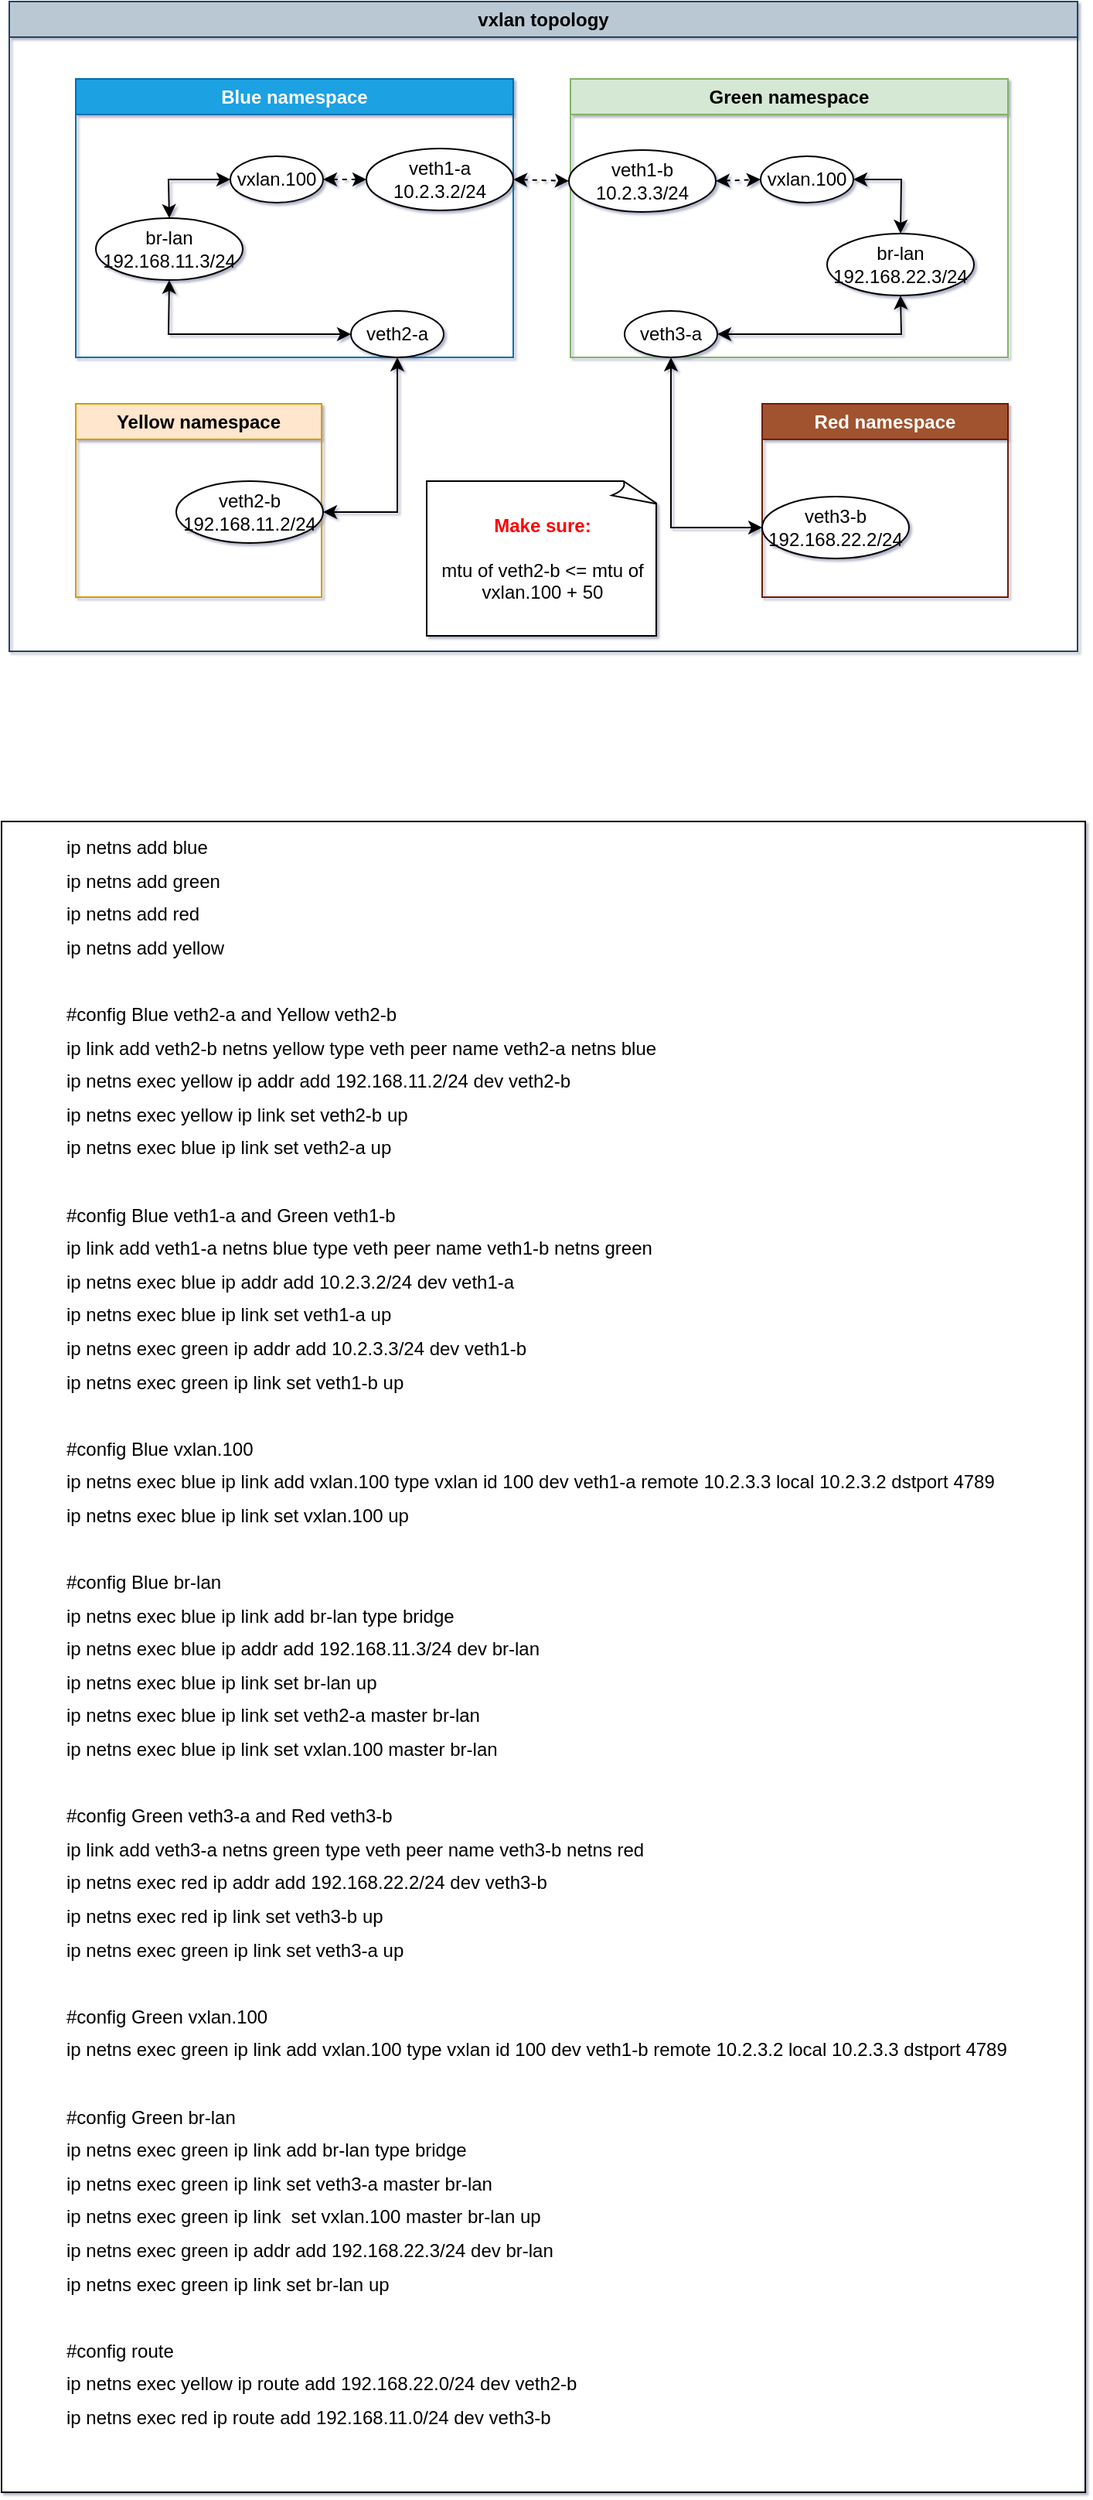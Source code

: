 <mxfile version="26.1.1" pages="2">
  <diagram name="Page-1" id="sw6Nn3xSE8j5OQ7Urha7">
    <mxGraphModel dx="1434" dy="738" grid="1" gridSize="10" guides="1" tooltips="1" connect="1" arrows="1" fold="1" page="1" pageScale="1" pageWidth="850" pageHeight="1100" math="0" shadow="1">
      <root>
        <mxCell id="0" />
        <mxCell id="1" parent="0" />
        <mxCell id="GJlPNngb7z6mleHIEqyQ-1" value="vxlan topology" style="swimlane;whiteSpace=wrap;html=1;fillColor=#bac8d3;strokeColor=#23445d;" vertex="1" parent="1">
          <mxGeometry x="39" y="250" width="691" height="420" as="geometry" />
        </mxCell>
        <mxCell id="GJlPNngb7z6mleHIEqyQ-2" value="Blue namespace" style="swimlane;whiteSpace=wrap;html=1;fillColor=#1ba1e2;strokeColor=#006EAF;fontColor=#ffffff;" vertex="1" parent="GJlPNngb7z6mleHIEqyQ-1">
          <mxGeometry x="43" y="50" width="283" height="180" as="geometry" />
        </mxCell>
        <mxCell id="GJlPNngb7z6mleHIEqyQ-4" value="vxlan.100" style="ellipse;whiteSpace=wrap;html=1;" vertex="1" parent="GJlPNngb7z6mleHIEqyQ-2">
          <mxGeometry x="100" y="50" width="60" height="30" as="geometry" />
        </mxCell>
        <mxCell id="GJlPNngb7z6mleHIEqyQ-6" value="br-lan&lt;br&gt;192.168.11.3/24" style="ellipse;whiteSpace=wrap;html=1;" vertex="1" parent="GJlPNngb7z6mleHIEqyQ-2">
          <mxGeometry x="13" y="90" width="95" height="40" as="geometry" />
        </mxCell>
        <mxCell id="GJlPNngb7z6mleHIEqyQ-9" value="veth2-a" style="ellipse;whiteSpace=wrap;html=1;" vertex="1" parent="GJlPNngb7z6mleHIEqyQ-2">
          <mxGeometry x="178" y="150" width="60" height="30" as="geometry" />
        </mxCell>
        <mxCell id="GJlPNngb7z6mleHIEqyQ-3" value="veth1-a&lt;div&gt;10.2.3.2/24&lt;/div&gt;" style="ellipse;whiteSpace=wrap;html=1;" vertex="1" parent="GJlPNngb7z6mleHIEqyQ-2">
          <mxGeometry x="188" y="45" width="95" height="40" as="geometry" />
        </mxCell>
        <mxCell id="GJlPNngb7z6mleHIEqyQ-26" value="" style="endArrow=classic;startArrow=classic;html=1;rounded=0;exitX=1;exitY=0.5;exitDx=0;exitDy=0;entryX=0;entryY=0.5;entryDx=0;entryDy=0;dashed=1;" edge="1" parent="GJlPNngb7z6mleHIEqyQ-2" source="GJlPNngb7z6mleHIEqyQ-4" target="GJlPNngb7z6mleHIEqyQ-3">
          <mxGeometry width="50" height="50" relative="1" as="geometry">
            <mxPoint x="210" y="110" as="sourcePoint" />
            <mxPoint x="260" y="60" as="targetPoint" />
          </mxGeometry>
        </mxCell>
        <mxCell id="GJlPNngb7z6mleHIEqyQ-27" value="" style="endArrow=classic;startArrow=classic;html=1;rounded=0;exitX=0.5;exitY=0;exitDx=0;exitDy=0;entryX=0;entryY=0.5;entryDx=0;entryDy=0;" edge="1" parent="GJlPNngb7z6mleHIEqyQ-2" source="GJlPNngb7z6mleHIEqyQ-6" target="GJlPNngb7z6mleHIEqyQ-4">
          <mxGeometry width="50" height="50" relative="1" as="geometry">
            <mxPoint x="210" y="110" as="sourcePoint" />
            <mxPoint x="260" y="60" as="targetPoint" />
            <Array as="points">
              <mxPoint x="60" y="65" />
            </Array>
          </mxGeometry>
        </mxCell>
        <mxCell id="GJlPNngb7z6mleHIEqyQ-28" value="" style="endArrow=classic;startArrow=classic;html=1;rounded=0;exitX=0.5;exitY=1;exitDx=0;exitDy=0;entryX=0;entryY=0.5;entryDx=0;entryDy=0;" edge="1" parent="GJlPNngb7z6mleHIEqyQ-2" source="GJlPNngb7z6mleHIEqyQ-6" target="GJlPNngb7z6mleHIEqyQ-9">
          <mxGeometry width="50" height="50" relative="1" as="geometry">
            <mxPoint x="210" y="110" as="sourcePoint" />
            <mxPoint x="260" y="60" as="targetPoint" />
            <Array as="points">
              <mxPoint x="60" y="165" />
            </Array>
          </mxGeometry>
        </mxCell>
        <mxCell id="GJlPNngb7z6mleHIEqyQ-12" value="Green namespace" style="swimlane;whiteSpace=wrap;html=1;fillColor=#d5e8d4;strokeColor=#82b366;" vertex="1" parent="GJlPNngb7z6mleHIEqyQ-1">
          <mxGeometry x="363" y="50" width="283" height="180" as="geometry" />
        </mxCell>
        <mxCell id="GJlPNngb7z6mleHIEqyQ-13" value="vxlan.100" style="ellipse;whiteSpace=wrap;html=1;" vertex="1" parent="GJlPNngb7z6mleHIEqyQ-12">
          <mxGeometry x="123" y="50" width="60" height="30" as="geometry" />
        </mxCell>
        <mxCell id="GJlPNngb7z6mleHIEqyQ-14" value="br-lan&lt;br&gt;192.168.22.3/24" style="ellipse;whiteSpace=wrap;html=1;" vertex="1" parent="GJlPNngb7z6mleHIEqyQ-12">
          <mxGeometry x="166" y="100" width="95" height="40" as="geometry" />
        </mxCell>
        <mxCell id="GJlPNngb7z6mleHIEqyQ-15" value="veth1-b&lt;div&gt;10.2.3.3/24&lt;/div&gt;" style="ellipse;whiteSpace=wrap;html=1;" vertex="1" parent="GJlPNngb7z6mleHIEqyQ-12">
          <mxGeometry x="-1" y="46" width="95" height="40" as="geometry" />
        </mxCell>
        <mxCell id="GJlPNngb7z6mleHIEqyQ-16" value="veth3-a" style="ellipse;whiteSpace=wrap;html=1;" vertex="1" parent="GJlPNngb7z6mleHIEqyQ-12">
          <mxGeometry x="35" y="150" width="60" height="30" as="geometry" />
        </mxCell>
        <mxCell id="GJlPNngb7z6mleHIEqyQ-31" value="" style="endArrow=classic;startArrow=classic;html=1;rounded=0;entryX=0;entryY=0.5;entryDx=0;entryDy=0;exitX=1;exitY=0.5;exitDx=0;exitDy=0;dashed=1;" edge="1" parent="GJlPNngb7z6mleHIEqyQ-12" source="GJlPNngb7z6mleHIEqyQ-15" target="GJlPNngb7z6mleHIEqyQ-13">
          <mxGeometry width="50" height="50" relative="1" as="geometry">
            <mxPoint x="-110" y="110" as="sourcePoint" />
            <mxPoint x="-60" y="60" as="targetPoint" />
          </mxGeometry>
        </mxCell>
        <mxCell id="GJlPNngb7z6mleHIEqyQ-33" value="" style="endArrow=classic;startArrow=classic;html=1;rounded=0;entryX=0.5;entryY=1;entryDx=0;entryDy=0;exitX=1;exitY=0.5;exitDx=0;exitDy=0;strokeColor=light-dark(#050505,#EDEDED);" edge="1" parent="GJlPNngb7z6mleHIEqyQ-12" source="GJlPNngb7z6mleHIEqyQ-16" target="GJlPNngb7z6mleHIEqyQ-14">
          <mxGeometry width="50" height="50" relative="1" as="geometry">
            <mxPoint x="150" y="160" as="sourcePoint" />
            <mxPoint x="-60" y="60" as="targetPoint" />
            <Array as="points">
              <mxPoint x="214" y="165" />
            </Array>
          </mxGeometry>
        </mxCell>
        <mxCell id="GJlPNngb7z6mleHIEqyQ-35" value="" style="endArrow=classic;startArrow=classic;html=1;rounded=0;exitX=0.5;exitY=0;exitDx=0;exitDy=0;entryX=1;entryY=0.5;entryDx=0;entryDy=0;" edge="1" parent="GJlPNngb7z6mleHIEqyQ-12" source="GJlPNngb7z6mleHIEqyQ-14" target="GJlPNngb7z6mleHIEqyQ-13">
          <mxGeometry width="50" height="50" relative="1" as="geometry">
            <mxPoint x="28" y="110" as="sourcePoint" />
            <mxPoint x="78" y="60" as="targetPoint" />
            <Array as="points">
              <mxPoint x="214" y="65" />
            </Array>
          </mxGeometry>
        </mxCell>
        <mxCell id="GJlPNngb7z6mleHIEqyQ-29" value="" style="endArrow=classic;startArrow=classic;html=1;rounded=0;exitX=1;exitY=0.5;exitDx=0;exitDy=0;entryX=0.5;entryY=1;entryDx=0;entryDy=0;" edge="1" parent="GJlPNngb7z6mleHIEqyQ-1" source="GJlPNngb7z6mleHIEqyQ-18" target="GJlPNngb7z6mleHIEqyQ-9">
          <mxGeometry width="50" height="50" relative="1" as="geometry">
            <mxPoint x="253" y="160" as="sourcePoint" />
            <mxPoint x="303" y="110" as="targetPoint" />
            <Array as="points">
              <mxPoint x="251" y="330" />
            </Array>
          </mxGeometry>
        </mxCell>
        <mxCell id="GJlPNngb7z6mleHIEqyQ-30" value="" style="endArrow=classic;startArrow=classic;html=1;rounded=0;entryX=0;entryY=0.5;entryDx=0;entryDy=0;exitX=1;exitY=0.5;exitDx=0;exitDy=0;dashed=1;" edge="1" parent="GJlPNngb7z6mleHIEqyQ-1" source="GJlPNngb7z6mleHIEqyQ-3" target="GJlPNngb7z6mleHIEqyQ-15">
          <mxGeometry width="50" height="50" relative="1" as="geometry">
            <mxPoint x="253" y="160" as="sourcePoint" />
            <mxPoint x="303" y="110" as="targetPoint" />
          </mxGeometry>
        </mxCell>
        <mxCell id="GJlPNngb7z6mleHIEqyQ-34" value="" style="endArrow=classic;startArrow=classic;html=1;rounded=0;exitX=0;exitY=0.5;exitDx=0;exitDy=0;entryX=0.5;entryY=1;entryDx=0;entryDy=0;" edge="1" parent="GJlPNngb7z6mleHIEqyQ-1" source="GJlPNngb7z6mleHIEqyQ-24" target="GJlPNngb7z6mleHIEqyQ-16">
          <mxGeometry width="50" height="50" relative="1" as="geometry">
            <mxPoint x="253" y="160" as="sourcePoint" />
            <mxPoint x="303" y="110" as="targetPoint" />
            <Array as="points">
              <mxPoint x="428" y="340" />
            </Array>
          </mxGeometry>
        </mxCell>
        <mxCell id="GJlPNngb7z6mleHIEqyQ-43" value="Red namespace" style="swimlane;whiteSpace=wrap;html=1;fillColor=#a0522d;strokeColor=#6D1F00;fontColor=#ffffff;" vertex="1" parent="GJlPNngb7z6mleHIEqyQ-1">
          <mxGeometry x="487" y="260" width="159" height="125" as="geometry" />
        </mxCell>
        <mxCell id="GJlPNngb7z6mleHIEqyQ-24" value="veth3-b&lt;div&gt;192.168.22.2/24&lt;/div&gt;" style="ellipse;whiteSpace=wrap;html=1;" vertex="1" parent="GJlPNngb7z6mleHIEqyQ-43">
          <mxGeometry y="60" width="95" height="40" as="geometry" />
        </mxCell>
        <mxCell id="GJlPNngb7z6mleHIEqyQ-44" value="Yellow namespace" style="swimlane;whiteSpace=wrap;html=1;fillColor=#ffe6cc;strokeColor=#d79b00;" vertex="1" parent="GJlPNngb7z6mleHIEqyQ-1">
          <mxGeometry x="43" y="260" width="159" height="125" as="geometry" />
        </mxCell>
        <mxCell id="GJlPNngb7z6mleHIEqyQ-18" value="veth2-b&lt;br&gt;192.168.11.2/24" style="ellipse;whiteSpace=wrap;html=1;" vertex="1" parent="GJlPNngb7z6mleHIEqyQ-44">
          <mxGeometry x="65" y="50" width="95" height="40" as="geometry" />
        </mxCell>
        <mxCell id="EvQ9CduJ4RLkJT1qtT00-1" value="&lt;font style=&quot;color: light-dark(rgb(251, 4, 4), rgb(237, 237, 237));&quot;&gt;&lt;b&gt;Make sure:&lt;/b&gt;&lt;/font&gt;&lt;div&gt;&lt;br&gt;&lt;div&gt;mtu of veth2-b &amp;lt;= mtu of vxlan.100 + 50&lt;/div&gt;&lt;/div&gt;" style="whiteSpace=wrap;html=1;shape=mxgraph.basic.document" vertex="1" parent="GJlPNngb7z6mleHIEqyQ-1">
          <mxGeometry x="270" y="310" width="150" height="100" as="geometry" />
        </mxCell>
        <mxCell id="GJlPNngb7z6mleHIEqyQ-45" value="&lt;blockquote style=&quot;margin: 0 0 0 40px; border: none; padding: 0px;&quot;&gt;&lt;div style=&quot;line-height: 180%;&quot;&gt;&lt;div&gt;ip netns add blue&lt;/div&gt;&lt;/div&gt;&lt;div style=&quot;line-height: 180%;&quot;&gt;&lt;div&gt;ip netns add green&lt;/div&gt;&lt;/div&gt;&lt;div style=&quot;line-height: 180%;&quot;&gt;&lt;div&gt;ip netns add red&lt;/div&gt;&lt;/div&gt;&lt;div style=&quot;line-height: 180%;&quot;&gt;&lt;div&gt;ip netns add yellow&lt;/div&gt;&lt;/div&gt;&lt;div style=&quot;line-height: 180%;&quot;&gt;&lt;div&gt;&lt;br&gt;&lt;/div&gt;&lt;/div&gt;&lt;div style=&quot;line-height: 180%;&quot;&gt;&lt;div&gt;#config Blue veth2-a and Yellow veth2-b&lt;/div&gt;&lt;/div&gt;&lt;div style=&quot;line-height: 180%;&quot;&gt;&lt;div&gt;ip link add veth2-b netns yellow type veth peer name veth2-a netns blue&lt;/div&gt;&lt;/div&gt;&lt;div style=&quot;line-height: 180%;&quot;&gt;&lt;div&gt;ip netns exec yellow ip addr add 192.168.11.2/24 dev veth2-b&lt;/div&gt;&lt;/div&gt;&lt;div style=&quot;line-height: 180%;&quot;&gt;&lt;div&gt;ip netns exec yellow ip link set veth2-b up&lt;/div&gt;&lt;/div&gt;&lt;div style=&quot;line-height: 180%;&quot;&gt;&lt;div&gt;ip netns exec blue ip link set veth2-a up&lt;/div&gt;&lt;/div&gt;&lt;div style=&quot;line-height: 180%;&quot;&gt;&lt;div&gt;&lt;br&gt;&lt;/div&gt;&lt;/div&gt;&lt;div style=&quot;line-height: 180%;&quot;&gt;&lt;div&gt;#config Blue veth1-a and Green veth1-b&lt;/div&gt;&lt;/div&gt;&lt;div style=&quot;line-height: 180%;&quot;&gt;&lt;div&gt;ip link add veth1-a netns blue type veth peer name veth1-b netns green&lt;/div&gt;&lt;/div&gt;&lt;div style=&quot;line-height: 180%;&quot;&gt;&lt;div&gt;ip netns exec blue ip addr add 10.2.3.2/24 dev veth1-a&lt;/div&gt;&lt;/div&gt;&lt;div style=&quot;line-height: 180%;&quot;&gt;&lt;div&gt;ip netns exec blue ip link set veth1-a up&lt;/div&gt;&lt;/div&gt;&lt;div style=&quot;line-height: 180%;&quot;&gt;&lt;div&gt;ip netns exec green ip addr add 10.2.3.3/24 dev veth1-b&lt;/div&gt;&lt;/div&gt;&lt;div style=&quot;line-height: 180%;&quot;&gt;&lt;div&gt;ip netns exec green ip link set veth1-b up&lt;/div&gt;&lt;/div&gt;&lt;div style=&quot;line-height: 180%;&quot;&gt;&lt;div&gt;&lt;br&gt;&lt;/div&gt;&lt;/div&gt;&lt;div style=&quot;line-height: 180%;&quot;&gt;&lt;div&gt;#config Blue vxlan.100&lt;/div&gt;&lt;/div&gt;&lt;div style=&quot;line-height: 180%;&quot;&gt;&lt;div&gt;ip netns exec blue ip link add vxlan.100 type vxlan id 100 dev veth1-a remote 10.2.3.3 local 10.2.3.2 dstport 4789&lt;/div&gt;&lt;/div&gt;&lt;div style=&quot;line-height: 180%;&quot;&gt;&lt;div&gt;ip netns exec blue ip link set vxlan.100 up&lt;/div&gt;&lt;/div&gt;&lt;div style=&quot;line-height: 180%;&quot;&gt;&lt;div&gt;&lt;br&gt;&lt;/div&gt;&lt;/div&gt;&lt;div style=&quot;line-height: 180%;&quot;&gt;&lt;div&gt;#config Blue br-lan&lt;/div&gt;&lt;/div&gt;&lt;div style=&quot;line-height: 180%;&quot;&gt;&lt;div&gt;ip netns exec blue ip link add br-lan type bridge&lt;/div&gt;&lt;/div&gt;&lt;div style=&quot;line-height: 180%;&quot;&gt;&lt;div&gt;ip netns exec blue ip addr add 192.168.11.3/24 dev br-lan&lt;/div&gt;&lt;/div&gt;&lt;div style=&quot;line-height: 180%;&quot;&gt;&lt;div&gt;ip netns exec blue ip link set br-lan up&lt;/div&gt;&lt;/div&gt;&lt;div style=&quot;line-height: 180%;&quot;&gt;&lt;div&gt;ip netns exec blue ip link set veth2-a master br-lan&lt;/div&gt;&lt;/div&gt;&lt;div style=&quot;line-height: 180%;&quot;&gt;&lt;div&gt;ip netns exec blue ip link set vxlan.100 master br-lan&lt;/div&gt;&lt;/div&gt;&lt;div style=&quot;line-height: 180%;&quot;&gt;&lt;div&gt;&lt;br&gt;&lt;/div&gt;&lt;/div&gt;&lt;div style=&quot;line-height: 180%;&quot;&gt;&lt;div&gt;#config Green veth3-a and Red veth3-b&lt;/div&gt;&lt;/div&gt;&lt;div style=&quot;line-height: 180%;&quot;&gt;&lt;div&gt;ip link add veth3-a netns green type veth peer name veth3-b netns red&lt;/div&gt;&lt;/div&gt;&lt;div style=&quot;line-height: 180%;&quot;&gt;&lt;div&gt;ip netns exec red ip addr add 192.168.22.2/24 dev veth3-b&lt;/div&gt;&lt;/div&gt;&lt;div style=&quot;line-height: 180%;&quot;&gt;&lt;div&gt;ip netns exec red ip link set veth3-b up&lt;/div&gt;&lt;/div&gt;&lt;div style=&quot;line-height: 180%;&quot;&gt;&lt;div&gt;ip netns exec green ip link set veth3-a up&lt;/div&gt;&lt;/div&gt;&lt;div style=&quot;line-height: 180%;&quot;&gt;&lt;div&gt;&lt;br&gt;&lt;/div&gt;&lt;/div&gt;&lt;div style=&quot;line-height: 180%;&quot;&gt;&lt;div&gt;#config Green vxlan.100&lt;/div&gt;&lt;/div&gt;&lt;div style=&quot;line-height: 180%;&quot;&gt;&lt;div&gt;ip netns exec green ip link add vxlan.100 type vxlan id 100 dev veth1-b remote 10.2.3.2 local 10.2.3.3 dstport 4789&lt;/div&gt;&lt;/div&gt;&lt;div style=&quot;line-height: 180%;&quot;&gt;&lt;div&gt;&lt;br&gt;&lt;/div&gt;&lt;/div&gt;&lt;div style=&quot;line-height: 180%;&quot;&gt;&lt;div&gt;#config Green br-lan&lt;/div&gt;&lt;/div&gt;&lt;div style=&quot;line-height: 180%;&quot;&gt;&lt;div&gt;ip netns exec green ip link add br-lan type bridge&lt;/div&gt;&lt;/div&gt;&lt;div style=&quot;line-height: 180%;&quot;&gt;&lt;div&gt;ip netns exec green ip link set veth3-a master br-lan&lt;/div&gt;&lt;/div&gt;&lt;div style=&quot;line-height: 180%;&quot;&gt;&lt;div&gt;ip netns exec green ip link&amp;nbsp; set vxlan.100 master br-lan up&lt;/div&gt;&lt;/div&gt;&lt;div style=&quot;line-height: 180%;&quot;&gt;&lt;div&gt;ip netns exec green ip addr add 192.168.22.3/24 dev br-lan&lt;/div&gt;&lt;/div&gt;&lt;div style=&quot;line-height: 180%;&quot;&gt;&lt;div&gt;ip netns exec green ip link set br-lan up&lt;/div&gt;&lt;/div&gt;&lt;div style=&quot;line-height: 180%;&quot;&gt;&lt;div&gt;&lt;br&gt;&lt;/div&gt;&lt;/div&gt;&lt;div style=&quot;line-height: 180%;&quot;&gt;&lt;div&gt;#config route&lt;/div&gt;&lt;/div&gt;&lt;div style=&quot;line-height: 180%;&quot;&gt;&lt;div&gt;ip netns exec yellow ip route add 192.168.22.0/24 dev veth2-b&lt;/div&gt;&lt;/div&gt;&lt;div style=&quot;line-height: 180%;&quot;&gt;&lt;div&gt;ip netns exec red ip route add 192.168.11.0/24 dev veth3-b&lt;/div&gt;&lt;/div&gt;&lt;/blockquote&gt;" style="rounded=0;whiteSpace=wrap;html=1;align=left;verticalAlign=top;" vertex="1" parent="1">
          <mxGeometry x="34" y="780" width="701" height="1080" as="geometry" />
        </mxCell>
      </root>
    </mxGraphModel>
  </diagram>
  <diagram id="TIUoKzX59hwmaAz075Sw" name="Page-2">
    <mxGraphModel dx="1434" dy="738" grid="1" gridSize="10" guides="1" tooltips="1" connect="1" arrows="1" fold="1" page="1" pageScale="1" pageWidth="850" pageHeight="1100" math="0" shadow="0">
      <root>
        <mxCell id="0" />
        <mxCell id="1" parent="0" />
        <mxCell id="KRTcJWRf0cg1dmt0ARfd-1" value="football namespace" style="swimlane;whiteSpace=wrap;html=1;fillColor=#1ba1e2;strokeColor=#006EAF;fontColor=#ffffff;" vertex="1" parent="1">
          <mxGeometry x="160" y="130" width="283" height="180" as="geometry" />
        </mxCell>
        <mxCell id="KRTcJWRf0cg1dmt0ARfd-3" value="br-lan&lt;br&gt;mtu: 1500" style="ellipse;whiteSpace=wrap;html=1;" vertex="1" parent="KRTcJWRf0cg1dmt0ARfd-1">
          <mxGeometry x="13" y="90" width="95" height="40" as="geometry" />
        </mxCell>
        <mxCell id="KRTcJWRf0cg1dmt0ARfd-4" value="veth2-a&lt;div&gt;mtu: 1500&lt;/div&gt;" style="ellipse;whiteSpace=wrap;html=1;" vertex="1" parent="KRTcJWRf0cg1dmt0ARfd-1">
          <mxGeometry x="170" y="150" width="80" height="30" as="geometry" />
        </mxCell>
        <mxCell id="KRTcJWRf0cg1dmt0ARfd-5" value="veth1-a&lt;div&gt;mtu: 1450&lt;/div&gt;" style="ellipse;whiteSpace=wrap;html=1;" vertex="1" parent="KRTcJWRf0cg1dmt0ARfd-1">
          <mxGeometry x="188" y="45" width="95" height="40" as="geometry" />
        </mxCell>
        <mxCell id="KRTcJWRf0cg1dmt0ARfd-7" value="" style="endArrow=classic;startArrow=classic;html=1;rounded=0;exitX=0.5;exitY=0;exitDx=0;exitDy=0;entryX=0;entryY=0.5;entryDx=0;entryDy=0;" edge="1" parent="KRTcJWRf0cg1dmt0ARfd-1" source="KRTcJWRf0cg1dmt0ARfd-3" target="KRTcJWRf0cg1dmt0ARfd-5">
          <mxGeometry width="50" height="50" relative="1" as="geometry">
            <mxPoint x="210" y="110" as="sourcePoint" />
            <mxPoint x="100" y="65" as="targetPoint" />
            <Array as="points">
              <mxPoint x="60" y="65" />
            </Array>
          </mxGeometry>
        </mxCell>
        <mxCell id="KRTcJWRf0cg1dmt0ARfd-8" value="" style="endArrow=classic;startArrow=classic;html=1;rounded=0;exitX=0.5;exitY=1;exitDx=0;exitDy=0;entryX=0;entryY=0.5;entryDx=0;entryDy=0;" edge="1" parent="KRTcJWRf0cg1dmt0ARfd-1" source="KRTcJWRf0cg1dmt0ARfd-3" target="KRTcJWRf0cg1dmt0ARfd-4">
          <mxGeometry width="50" height="50" relative="1" as="geometry">
            <mxPoint x="210" y="110" as="sourcePoint" />
            <mxPoint x="260" y="60" as="targetPoint" />
            <Array as="points">
              <mxPoint x="60" y="165" />
            </Array>
          </mxGeometry>
        </mxCell>
        <mxCell id="KRTcJWRf0cg1dmt0ARfd-9" value="basketball namespace" style="swimlane;whiteSpace=wrap;html=1;fillColor=#d5e8d4;strokeColor=#82b366;" vertex="1" parent="1">
          <mxGeometry x="480" y="129" width="283" height="180" as="geometry" />
        </mxCell>
        <mxCell id="KRTcJWRf0cg1dmt0ARfd-12" value="veth1-b&lt;div&gt;10.2.3.3/24&lt;/div&gt;" style="ellipse;whiteSpace=wrap;html=1;" vertex="1" parent="KRTcJWRf0cg1dmt0ARfd-9">
          <mxGeometry x="-1" y="46" width="95" height="40" as="geometry" />
        </mxCell>
        <mxCell id="KRTcJWRf0cg1dmt0ARfd-17" value="volleyball namespace" style="swimlane;whiteSpace=wrap;html=1;fillColor=#ffe6cc;strokeColor=#d79b00;" vertex="1" parent="1">
          <mxGeometry x="160" y="340" width="180" height="125" as="geometry" />
        </mxCell>
        <mxCell id="KRTcJWRf0cg1dmt0ARfd-18" value="veth2-b&lt;br&gt;192.168.11.2/24&lt;div&gt;mtu: 1500&lt;/div&gt;" style="ellipse;whiteSpace=wrap;html=1;" vertex="1" parent="KRTcJWRf0cg1dmt0ARfd-17">
          <mxGeometry x="65" y="50" width="95" height="60" as="geometry" />
        </mxCell>
        <mxCell id="KRTcJWRf0cg1dmt0ARfd-19" value="" style="endArrow=classic;startArrow=classic;html=1;rounded=0;entryX=0.75;entryY=1;entryDx=0;entryDy=0;exitX=1;exitY=0.5;exitDx=0;exitDy=0;" edge="1" parent="1" source="KRTcJWRf0cg1dmt0ARfd-18" target="KRTcJWRf0cg1dmt0ARfd-1">
          <mxGeometry width="50" height="50" relative="1" as="geometry">
            <mxPoint x="320" y="410" as="sourcePoint" />
            <mxPoint x="450" y="360" as="targetPoint" />
            <Array as="points">
              <mxPoint x="372" y="420" />
            </Array>
          </mxGeometry>
        </mxCell>
        <mxCell id="KRTcJWRf0cg1dmt0ARfd-20" value="" style="edgeStyle=orthogonalEdgeStyle;rounded=0;orthogonalLoop=1;jettySize=auto;html=1;" edge="1" parent="1" source="KRTcJWRf0cg1dmt0ARfd-5" target="KRTcJWRf0cg1dmt0ARfd-12">
          <mxGeometry relative="1" as="geometry" />
        </mxCell>
        <mxCell id="KRTcJWRf0cg1dmt0ARfd-21" value="ip route add 192.168.11.0/24 dev veth1-b" style="text;html=1;align=center;verticalAlign=middle;resizable=0;points=[];autosize=1;strokeColor=none;fillColor=none;" vertex="1" parent="1">
          <mxGeometry x="480" y="268" width="240" height="30" as="geometry" />
        </mxCell>
        <mxCell id="KRTcJWRf0cg1dmt0ARfd-22" value="ip route add 10.2.3.0/24 dev veth2-b" style="text;html=1;align=center;verticalAlign=middle;resizable=0;points=[];autosize=1;strokeColor=none;fillColor=none;" vertex="1" parent="1">
          <mxGeometry x="150" y="465" width="220" height="30" as="geometry" />
        </mxCell>
        <mxCell id="KRTcJWRf0cg1dmt0ARfd-23" value="&lt;blockquote style=&quot;margin: 0 0 0 40px; border: none; padding: 0px;&quot;&gt;&lt;span style=&quot;background-color: transparent; color: light-dark(rgb(0, 0, 0), rgb(255, 255, 255));&quot;&gt;ip netns exec volleyball ping 10.2.3.3 -s 1422 -- success&lt;br&gt;&lt;/span&gt;&lt;span style=&quot;background-color: transparent; color: light-dark(rgb(0, 0, 0), rgb(255, 255, 255));&quot;&gt;ip netns exec volleyball ping 10.2.3.3 -s 1424 -- fail&lt;br&gt;&lt;/span&gt;&lt;span style=&quot;background-color: transparent; color: light-dark(rgb(0, 0, 0), rgb(255, 255, 255));&quot;&gt;the cause is:&amp;nbsp;&lt;/span&gt;&lt;div style=&quot;line-height: 150%;&quot;&gt;&lt;div&gt;bridge would check the mtu size and gso size of the interface(veth1-a) when bridge forward the ping packets to veth1-a, so that tcpdump could not catch packets at the interface veth1-a&lt;/div&gt;&lt;/div&gt;&lt;/blockquote&gt;" style="whiteSpace=wrap;html=1;shape=mxgraph.basic.document;align=left;" vertex="1" parent="1">
          <mxGeometry x="425" y="335" width="380" height="160" as="geometry" />
        </mxCell>
        <mxCell id="KRTcJWRf0cg1dmt0ARfd-24" value="&lt;span data-teams=&quot;true&quot;&gt;&lt;p&gt;&lt;span class=&quot;ui-grid ka g ty i re ix tz xe xf xg xh ue uf z r s t u ug uh ui uj uk ul um un dy uo up br uq&quot;&gt;&lt;/span&gt;&lt;/p&gt;&lt;pre class=&quot;ui-box br xo c d do xp xq h xr xs xt&quot;&gt;&lt;div style=&quot;text-align: left;&quot;&gt;&lt;span style=&quot;background-color: transparent; color: light-dark(rgb(0, 0, 0), rgb(255, 255, 255)); font-family: Helvetica; white-space: normal;&quot; class=&quot;cm-keyword&quot;&gt;static&lt;/span&gt;&lt;span style=&quot;background-color: transparent; color: light-dark(rgb(0, 0, 0), rgb(255, 255, 255)); font-family: Helvetica; white-space: normal;&quot;&gt;&amp;nbsp;&lt;/span&gt;&lt;span style=&quot;background-color: transparent; color: light-dark(rgb(0, 0, 0), rgb(255, 255, 255)); font-family: Helvetica; white-space: normal;&quot; class=&quot;cm-builtin&quot;&gt;__always_inline&lt;/span&gt;&lt;span style=&quot;background-color: transparent; color: light-dark(rgb(0, 0, 0), rgb(255, 255, 255)); font-family: Helvetica; white-space: normal;&quot;&gt;&amp;nbsp;&lt;/span&gt;&lt;span style=&quot;background-color: transparent; color: light-dark(rgb(0, 0, 0), rgb(255, 255, 255)); font-family: Helvetica; white-space: normal;&quot; class=&quot;cm-type&quot;&gt;bool&lt;/span&gt;&lt;span style=&quot;background-color: transparent; color: light-dark(rgb(0, 0, 0), rgb(255, 255, 255)); font-family: Helvetica; white-space: normal;&quot;&gt;&amp;nbsp;&lt;/span&gt;&lt;span style=&quot;background-color: transparent; color: light-dark(rgb(0, 0, 0), rgb(255, 255, 255)); font-family: Helvetica; white-space: normal;&quot; class=&quot;cm-builtin&quot;&gt;__is_skb_forwardable&lt;/span&gt;&lt;span style=&quot;background-color: transparent; color: light-dark(rgb(0, 0, 0), rgb(255, 255, 255)); font-family: Helvetica; white-space: normal;&quot;&gt;(&lt;/span&gt;&lt;span style=&quot;background-color: transparent; color: light-dark(rgb(0, 0, 0), rgb(255, 255, 255)); font-family: Helvetica; white-space: normal;&quot; class=&quot;cm-keyword&quot;&gt;const&lt;/span&gt;&lt;span style=&quot;background-color: transparent; color: light-dark(rgb(0, 0, 0), rgb(255, 255, 255)); font-family: Helvetica; white-space: normal;&quot;&gt;&amp;nbsp;&lt;/span&gt;&lt;span style=&quot;background-color: transparent; color: light-dark(rgb(0, 0, 0), rgb(255, 255, 255)); font-family: Helvetica; white-space: normal;&quot; class=&quot;cm-keyword&quot;&gt;struct&lt;/span&gt;&lt;span style=&quot;background-color: transparent; color: light-dark(rgb(0, 0, 0), rgb(255, 255, 255)); font-family: Helvetica; white-space: normal;&quot;&gt;&amp;nbsp;&lt;/span&gt;&lt;span style=&quot;background-color: transparent; color: light-dark(rgb(0, 0, 0), rgb(255, 255, 255)); font-family: Helvetica; white-space: normal;&quot; class=&quot;cm-def&quot;&gt;net_device&lt;/span&gt;&lt;span style=&quot;background-color: transparent; color: light-dark(rgb(0, 0, 0), rgb(255, 255, 255)); font-family: Helvetica; white-space: normal;&quot;&gt;&amp;nbsp;&lt;/span&gt;&lt;span style=&quot;background-color: transparent; color: light-dark(rgb(0, 0, 0), rgb(255, 255, 255)); font-family: Helvetica; white-space: normal;&quot; class=&quot;cm-operator&quot;&gt;*&lt;/span&gt;&lt;span style=&quot;background-color: transparent; color: light-dark(rgb(0, 0, 0), rgb(255, 255, 255)); font-family: Helvetica; white-space: normal;&quot; class=&quot;cm-variable&quot;&gt;dev&lt;/span&gt;&lt;span style=&quot;background-color: transparent; color: light-dark(rgb(0, 0, 0), rgb(255, 255, 255)); font-family: Helvetica; white-space: normal;&quot;&gt;,&lt;/span&gt;&lt;/div&gt;&lt;code class=&quot;ui-box xu dg xv c xw e xp xj xx xk xy da xz cz ya yb yc yd ye yf yg yh yi yj yk yl ym yn yo yp yq yr ys yt yu yv yw yx yy yz za zb zc zd ze zf zg zh zi&quot;&gt;&lt;div style=&quot;text-align: left;&quot;&gt;&lt;span style=&quot;background-color: transparent; color: light-dark(rgb(0, 0, 0), rgb(255, 255, 255)); font-family: Helvetica; white-space: normal;&quot;&gt;&amp;nbsp; &amp;nbsp; &amp;nbsp; &amp;nbsp; &amp;nbsp; &amp;nbsp; &amp;nbsp; &amp;nbsp; &amp;nbsp; &amp;nbsp; &amp;nbsp; &amp;nbsp; &amp;nbsp;&lt;/span&gt;&lt;span style=&quot;background-color: transparent; color: light-dark(rgb(0, 0, 0), rgb(255, 255, 255)); font-family: Helvetica; white-space: normal;&quot; class=&quot;cm-keyword&quot;&gt;const&lt;/span&gt;&lt;span style=&quot;background-color: transparent; color: light-dark(rgb(0, 0, 0), rgb(255, 255, 255)); font-family: Helvetica; white-space: normal;&quot;&gt;&amp;nbsp;&lt;/span&gt;&lt;span style=&quot;background-color: transparent; color: light-dark(rgb(0, 0, 0), rgb(255, 255, 255)); font-family: Helvetica; white-space: normal;&quot; class=&quot;cm-keyword&quot;&gt;struct&lt;/span&gt;&lt;span style=&quot;background-color: transparent; color: light-dark(rgb(0, 0, 0), rgb(255, 255, 255)); font-family: Helvetica; white-space: normal;&quot;&gt;&amp;nbsp;&lt;/span&gt;&lt;span style=&quot;background-color: transparent; color: light-dark(rgb(0, 0, 0), rgb(255, 255, 255)); font-family: Helvetica; white-space: normal;&quot; class=&quot;cm-def&quot;&gt;sk_buff&lt;/span&gt;&lt;span style=&quot;background-color: transparent; color: light-dark(rgb(0, 0, 0), rgb(255, 255, 255)); font-family: Helvetica; white-space: normal;&quot;&gt;&amp;nbsp;&lt;/span&gt;&lt;span style=&quot;background-color: transparent; color: light-dark(rgb(0, 0, 0), rgb(255, 255, 255)); font-family: Helvetica; white-space: normal;&quot; class=&quot;cm-operator&quot;&gt;*&lt;/span&gt;&lt;span style=&quot;background-color: transparent; color: light-dark(rgb(0, 0, 0), rgb(255, 255, 255)); font-family: Helvetica; white-space: normal;&quot; class=&quot;cm-variable&quot;&gt;skb&lt;/span&gt;&lt;span style=&quot;background-color: transparent; color: light-dark(rgb(0, 0, 0), rgb(255, 255, 255)); font-family: Helvetica; white-space: normal;&quot;&gt;,&lt;/span&gt;&lt;/div&gt;&lt;span class=&quot;cm-line&quot;&gt;&lt;div style=&quot;text-align: left;&quot;&gt;&lt;span style=&quot;background-color: transparent; color: light-dark(rgb(0, 0, 0), rgb(255, 255, 255)); font-family: Helvetica; white-space: normal;&quot;&gt;&amp;nbsp; &amp;nbsp; &amp;nbsp; &amp;nbsp; &amp;nbsp; &amp;nbsp; &amp;nbsp; &amp;nbsp; &amp;nbsp; &amp;nbsp; &amp;nbsp; &amp;nbsp; &amp;nbsp;&lt;/span&gt;&lt;span style=&quot;background-color: transparent; color: light-dark(rgb(0, 0, 0), rgb(255, 255, 255)); font-family: Helvetica; white-space: normal;&quot; class=&quot;cm-keyword&quot;&gt;const&lt;/span&gt;&lt;span style=&quot;background-color: transparent; color: light-dark(rgb(0, 0, 0), rgb(255, 255, 255)); font-family: Helvetica; white-space: normal;&quot;&gt;&amp;nbsp;&lt;/span&gt;&lt;span style=&quot;background-color: transparent; color: light-dark(rgb(0, 0, 0), rgb(255, 255, 255)); font-family: Helvetica; white-space: normal;&quot; class=&quot;cm-type&quot;&gt;bool&lt;/span&gt;&lt;span style=&quot;background-color: transparent; color: light-dark(rgb(0, 0, 0), rgb(255, 255, 255)); font-family: Helvetica; white-space: normal;&quot;&gt;&amp;nbsp;&lt;/span&gt;&lt;span style=&quot;background-color: transparent; color: light-dark(rgb(0, 0, 0), rgb(255, 255, 255)); font-family: Helvetica; white-space: normal;&quot; class=&quot;cm-variable&quot;&gt;check_mtu&lt;/span&gt;&lt;span style=&quot;background-color: transparent; color: light-dark(rgb(0, 0, 0), rgb(255, 255, 255)); font-family: Helvetica; white-space: normal;&quot;&gt;)&lt;/span&gt;&lt;/div&gt;&lt;/span&gt;&lt;span class=&quot;cm-line&quot;&gt;&lt;div style=&quot;text-align: left;&quot;&gt;&lt;span style=&quot;background-color: transparent; color: light-dark(rgb(0, 0, 0), rgb(255, 255, 255)); font-family: Helvetica; white-space: normal;&quot;&gt;{&lt;/span&gt;&lt;/div&gt;&lt;/span&gt;&lt;span class=&quot;cm-line&quot;&gt;&lt;div style=&quot;text-align: left;&quot;&gt;&lt;span style=&quot;background-color: transparent; color: light-dark(rgb(0, 0, 0), rgb(255, 255, 255)); font-family: Helvetica; white-space: normal;&quot;&gt;&amp;nbsp; &amp;nbsp;&amp;nbsp;&lt;/span&gt;&lt;span style=&quot;background-color: transparent; color: light-dark(rgb(0, 0, 0), rgb(255, 255, 255)); font-family: Helvetica; white-space: normal;&quot; class=&quot;cm-keyword&quot;&gt;const&lt;/span&gt;&lt;span style=&quot;background-color: transparent; color: light-dark(rgb(0, 0, 0), rgb(255, 255, 255)); font-family: Helvetica; white-space: normal;&quot;&gt;&amp;nbsp;&lt;/span&gt;&lt;span style=&quot;background-color: transparent; color: light-dark(rgb(0, 0, 0), rgb(255, 255, 255)); font-family: Helvetica; white-space: normal;&quot; class=&quot;cm-variable&quot;&gt;u32&lt;/span&gt;&lt;span style=&quot;background-color: transparent; color: light-dark(rgb(0, 0, 0), rgb(255, 255, 255)); font-family: Helvetica; white-space: normal;&quot;&gt;&amp;nbsp;&lt;/span&gt;&lt;span style=&quot;background-color: transparent; color: light-dark(rgb(0, 0, 0), rgb(255, 255, 255)); font-family: Helvetica; white-space: normal;&quot; class=&quot;cm-variable&quot;&gt;vlan_hdr_len&lt;/span&gt;&lt;span style=&quot;background-color: transparent; color: light-dark(rgb(0, 0, 0), rgb(255, 255, 255)); font-family: Helvetica; white-space: normal;&quot;&gt;&amp;nbsp;&lt;/span&gt;&lt;span style=&quot;background-color: transparent; color: light-dark(rgb(0, 0, 0), rgb(255, 255, 255)); font-family: Helvetica; white-space: normal;&quot; class=&quot;cm-operator&quot;&gt;=&lt;/span&gt;&lt;span style=&quot;background-color: transparent; color: light-dark(rgb(0, 0, 0), rgb(255, 255, 255)); font-family: Helvetica; white-space: normal;&quot;&gt;&amp;nbsp;&lt;/span&gt;&lt;span style=&quot;background-color: transparent; color: light-dark(rgb(0, 0, 0), rgb(255, 255, 255)); font-family: Helvetica; white-space: normal;&quot; class=&quot;cm-number&quot;&gt;4&lt;/span&gt;&lt;span style=&quot;background-color: transparent; color: light-dark(rgb(0, 0, 0), rgb(255, 255, 255)); font-family: Helvetica; white-space: normal;&quot;&gt;;&amp;nbsp;&lt;/span&gt;&lt;span style=&quot;background-color: transparent; color: light-dark(rgb(0, 0, 0), rgb(255, 255, 255)); font-family: Helvetica; white-space: normal;&quot; class=&quot;cm-comment&quot;&gt;/*&amp;nbsp;VLAN_HLEN&amp;nbsp;*/&lt;/span&gt;&lt;/div&gt;&lt;/span&gt;&lt;span class=&quot;cm-line&quot;&gt;&lt;div style=&quot;text-align: left;&quot;&gt;&lt;span style=&quot;background-color: transparent; color: light-dark(rgb(0, 0, 0), rgb(255, 255, 255)); font-family: Helvetica; white-space: normal;&quot;&gt;&amp;nbsp; &amp;nbsp;&amp;nbsp;&lt;/span&gt;&lt;span style=&quot;background-color: transparent; color: light-dark(rgb(0, 0, 0), rgb(255, 255, 255)); font-family: Helvetica; white-space: normal;&quot; class=&quot;cm-type&quot;&gt;unsigned&lt;/span&gt;&lt;span style=&quot;background-color: transparent; color: light-dark(rgb(0, 0, 0), rgb(255, 255, 255)); font-family: Helvetica; white-space: normal;&quot;&gt;&amp;nbsp;&lt;/span&gt;&lt;span style=&quot;background-color: transparent; color: light-dark(rgb(0, 0, 0), rgb(255, 255, 255)); font-family: Helvetica; white-space: normal;&quot; class=&quot;cm-type&quot;&gt;int&lt;/span&gt;&lt;span style=&quot;background-color: transparent; color: light-dark(rgb(0, 0, 0), rgb(255, 255, 255)); font-family: Helvetica; white-space: normal;&quot;&gt;&amp;nbsp;&lt;/span&gt;&lt;span style=&quot;background-color: transparent; color: light-dark(rgb(0, 0, 0), rgb(255, 255, 255)); font-family: Helvetica; white-space: normal;&quot; class=&quot;cm-variable&quot;&gt;len&lt;/span&gt;&lt;span style=&quot;background-color: transparent; color: light-dark(rgb(0, 0, 0), rgb(255, 255, 255)); font-family: Helvetica; white-space: normal;&quot;&gt;;&lt;/span&gt;&lt;/div&gt;&lt;/span&gt;&lt;span class=&quot;cm-line&quot;&gt;&lt;div style=&quot;text-align: left;&quot;&gt;&lt;br&gt;&lt;/div&gt;&lt;/span&gt;&lt;span class=&quot;cm-line&quot;&gt;&lt;div style=&quot;text-align: left;&quot;&gt;&lt;span style=&quot;background-color: transparent; color: light-dark(rgb(0, 0, 0), rgb(255, 255, 255)); font-family: Helvetica; white-space: normal;&quot;&gt;&amp;nbsp; &amp;nbsp;&amp;nbsp;&lt;/span&gt;&lt;span style=&quot;background-color: transparent; color: light-dark(rgb(0, 0, 0), rgb(255, 255, 255)); font-family: Helvetica; white-space: normal;&quot; class=&quot;cm-keyword&quot;&gt;if&lt;/span&gt;&lt;span style=&quot;background-color: transparent; color: light-dark(rgb(0, 0, 0), rgb(255, 255, 255)); font-family: Helvetica; white-space: normal;&quot;&gt;&amp;nbsp;(&lt;/span&gt;&lt;span style=&quot;background-color: transparent; color: light-dark(rgb(0, 0, 0), rgb(255, 255, 255)); font-family: Helvetica; white-space: normal;&quot; class=&quot;cm-operator&quot;&gt;!&lt;/span&gt;&lt;span style=&quot;background-color: transparent; color: light-dark(rgb(0, 0, 0), rgb(255, 255, 255)); font-family: Helvetica; white-space: normal;&quot;&gt;(&lt;/span&gt;&lt;span style=&quot;background-color: transparent; color: light-dark(rgb(0, 0, 0), rgb(255, 255, 255)); font-family: Helvetica; white-space: normal;&quot; class=&quot;cm-variable&quot;&gt;dev&lt;/span&gt;&lt;span style=&quot;background-color: transparent; color: light-dark(rgb(0, 0, 0), rgb(255, 255, 255)); font-family: Helvetica; white-space: normal;&quot; class=&quot;cm-operator&quot;&gt;-&amp;gt;&lt;/span&gt;&lt;span style=&quot;background-color: transparent; color: light-dark(rgb(0, 0, 0), rgb(255, 255, 255)); font-family: Helvetica; white-space: normal;&quot; class=&quot;cm-variable&quot;&gt;flags&lt;/span&gt;&lt;span style=&quot;background-color: transparent; color: light-dark(rgb(0, 0, 0), rgb(255, 255, 255)); font-family: Helvetica; white-space: normal;&quot;&gt;&amp;nbsp;&lt;/span&gt;&lt;span style=&quot;background-color: transparent; color: light-dark(rgb(0, 0, 0), rgb(255, 255, 255)); font-family: Helvetica; white-space: normal;&quot; class=&quot;cm-operator&quot;&gt;&amp;amp;&lt;/span&gt;&lt;span style=&quot;background-color: transparent; color: light-dark(rgb(0, 0, 0), rgb(255, 255, 255)); font-family: Helvetica; white-space: normal;&quot;&gt;&amp;nbsp;&lt;/span&gt;&lt;span style=&quot;background-color: transparent; color: light-dark(rgb(0, 0, 0), rgb(255, 255, 255)); font-family: Helvetica; white-space: normal;&quot; class=&quot;cm-variable&quot;&gt;IFF_UP&lt;/span&gt;&lt;span style=&quot;background-color: transparent; color: light-dark(rgb(0, 0, 0), rgb(255, 255, 255)); font-family: Helvetica; white-space: normal;&quot;&gt;))&lt;/span&gt;&lt;/div&gt;&lt;/span&gt;&lt;span class=&quot;cm-line&quot;&gt;&lt;div style=&quot;text-align: left;&quot;&gt;&lt;span style=&quot;background-color: transparent; color: light-dark(rgb(0, 0, 0), rgb(255, 255, 255)); font-family: Helvetica; white-space: normal;&quot;&gt;&amp;nbsp; &amp;nbsp; &amp;nbsp; &amp;nbsp;&amp;nbsp;&lt;/span&gt;&lt;span style=&quot;background-color: transparent; color: light-dark(rgb(0, 0, 0), rgb(255, 255, 255)); font-family: Helvetica; white-space: normal;&quot; class=&quot;cm-keyword&quot;&gt;return&lt;/span&gt;&lt;span style=&quot;background-color: transparent; color: light-dark(rgb(0, 0, 0), rgb(255, 255, 255)); font-family: Helvetica; white-space: normal;&quot;&gt;&amp;nbsp;&lt;/span&gt;&lt;span style=&quot;background-color: transparent; color: light-dark(rgb(0, 0, 0), rgb(255, 255, 255)); font-family: Helvetica; white-space: normal;&quot; class=&quot;cm-atom&quot;&gt;false&lt;/span&gt;&lt;span style=&quot;background-color: transparent; color: light-dark(rgb(0, 0, 0), rgb(255, 255, 255)); font-family: Helvetica; white-space: normal;&quot;&gt;;&lt;/span&gt;&lt;/div&gt;&lt;/span&gt;&lt;span class=&quot;cm-line&quot;&gt;&lt;div style=&quot;text-align: left;&quot;&gt;&lt;br&gt;&lt;/div&gt;&lt;/span&gt;&lt;b&gt;&lt;span class=&quot;cm-line&quot;&gt;&lt;div style=&quot;text-align: left;&quot;&gt;&lt;span style=&quot;background-color: transparent; color: light-dark(rgb(0, 0, 0), rgb(255, 255, 255)); font-family: Helvetica; white-space: normal;&quot;&gt;&amp;nbsp; &amp;nbsp;&amp;nbsp;&lt;/span&gt;&lt;span style=&quot;background-color: transparent; color: light-dark(rgb(0, 0, 0), rgb(255, 255, 255)); font-family: Helvetica; white-space: normal;&quot; class=&quot;cm-keyword&quot;&gt;if&lt;/span&gt;&lt;span style=&quot;background-color: transparent; color: light-dark(rgb(0, 0, 0), rgb(255, 255, 255)); font-family: Helvetica; white-space: normal;&quot;&gt;&amp;nbsp;(&lt;/span&gt;&lt;span style=&quot;background-color: transparent; color: light-dark(rgb(0, 0, 0), rgb(255, 255, 255)); font-family: Helvetica; white-space: normal;&quot; class=&quot;cm-operator&quot;&gt;!&lt;/span&gt;&lt;span style=&quot;background-color: transparent; color: light-dark(rgb(0, 0, 0), rgb(255, 255, 255)); font-family: Helvetica; white-space: normal;&quot; class=&quot;cm-variable&quot;&gt;check_mtu&lt;/span&gt;&lt;span style=&quot;background-color: transparent; color: light-dark(rgb(0, 0, 0), rgb(255, 255, 255)); font-family: Helvetica; white-space: normal;&quot;&gt;)&lt;/span&gt;&lt;/div&gt;&lt;/span&gt;&lt;span class=&quot;cm-line&quot;&gt;&lt;div style=&quot;text-align: left;&quot;&gt;&lt;span style=&quot;background-color: transparent; color: light-dark(rgb(0, 0, 0), rgb(255, 255, 255)); font-family: Helvetica; white-space: normal;&quot;&gt;&amp;nbsp; &amp;nbsp; &amp;nbsp; &amp;nbsp;&amp;nbsp;&lt;/span&gt;&lt;span style=&quot;background-color: transparent; color: light-dark(rgb(0, 0, 0), rgb(255, 255, 255)); font-family: Helvetica; white-space: normal;&quot; class=&quot;cm-keyword&quot;&gt;return&lt;/span&gt;&lt;span style=&quot;background-color: transparent; color: light-dark(rgb(0, 0, 0), rgb(255, 255, 255)); font-family: Helvetica; white-space: normal;&quot;&gt;&amp;nbsp;&lt;/span&gt;&lt;span style=&quot;background-color: transparent; color: light-dark(rgb(0, 0, 0), rgb(255, 255, 255)); font-family: Helvetica; white-space: normal;&quot; class=&quot;cm-atom&quot;&gt;true&lt;/span&gt;&lt;span style=&quot;background-color: transparent; color: light-dark(rgb(0, 0, 0), rgb(255, 255, 255)); font-family: Helvetica; white-space: normal;&quot;&gt;;&lt;/span&gt;&lt;/div&gt;&lt;/span&gt;&lt;span class=&quot;cm-line&quot;&gt;&lt;div style=&quot;text-align: left;&quot;&gt;&lt;br&gt;&lt;/div&gt;&lt;/span&gt;&lt;span class=&quot;cm-line&quot;&gt;&lt;div style=&quot;text-align: left;&quot;&gt;&lt;span style=&quot;background-color: transparent; color: light-dark(rgb(0, 0, 0), rgb(255, 255, 255)); font-family: Helvetica; white-space: normal;&quot;&gt;&amp;nbsp; &amp;nbsp;&amp;nbsp;&lt;/span&gt;&lt;span style=&quot;background-color: transparent; color: light-dark(rgb(0, 0, 0), rgb(255, 255, 255)); font-family: Helvetica; white-space: normal;&quot; class=&quot;cm-variable&quot;&gt;len&lt;/span&gt;&lt;span style=&quot;background-color: transparent; color: light-dark(rgb(0, 0, 0), rgb(255, 255, 255)); font-family: Helvetica; white-space: normal;&quot;&gt;&amp;nbsp;&lt;/span&gt;&lt;span style=&quot;background-color: transparent; color: light-dark(rgb(0, 0, 0), rgb(255, 255, 255)); font-family: Helvetica; white-space: normal;&quot; class=&quot;cm-operator&quot;&gt;=&lt;/span&gt;&lt;span style=&quot;background-color: transparent; color: light-dark(rgb(0, 0, 0), rgb(255, 255, 255)); font-family: Helvetica; white-space: normal;&quot;&gt;&amp;nbsp;&lt;/span&gt;&lt;span style=&quot;background-color: transparent; color: light-dark(rgb(0, 0, 0), rgb(255, 255, 255)); font-family: Helvetica; white-space: normal;&quot; class=&quot;cm-variable&quot;&gt;dev&lt;/span&gt;&lt;span style=&quot;background-color: transparent; color: light-dark(rgb(0, 0, 0), rgb(255, 255, 255)); font-family: Helvetica; white-space: normal;&quot; class=&quot;cm-operator&quot;&gt;-&amp;gt;&lt;/span&gt;&lt;span style=&quot;background-color: transparent; color: light-dark(rgb(0, 0, 0), rgb(255, 255, 255)); font-family: Helvetica; white-space: normal;&quot; class=&quot;cm-variable&quot;&gt;mtu&lt;/span&gt;&lt;span style=&quot;background-color: transparent; color: light-dark(rgb(0, 0, 0), rgb(255, 255, 255)); font-family: Helvetica; white-space: normal;&quot;&gt;&amp;nbsp;&lt;/span&gt;&lt;span style=&quot;background-color: transparent; color: light-dark(rgb(0, 0, 0), rgb(255, 255, 255)); font-family: Helvetica; white-space: normal;&quot; class=&quot;cm-operator&quot;&gt;+&lt;/span&gt;&lt;span style=&quot;background-color: transparent; color: light-dark(rgb(0, 0, 0), rgb(255, 255, 255)); font-family: Helvetica; white-space: normal;&quot;&gt;&amp;nbsp;&lt;/span&gt;&lt;span style=&quot;background-color: transparent; color: light-dark(rgb(0, 0, 0), rgb(255, 255, 255)); font-family: Helvetica; white-space: normal;&quot; class=&quot;cm-variable&quot;&gt;dev&lt;/span&gt;&lt;span style=&quot;background-color: transparent; color: light-dark(rgb(0, 0, 0), rgb(255, 255, 255)); font-family: Helvetica; white-space: normal;&quot; class=&quot;cm-operator&quot;&gt;-&amp;gt;&lt;/span&gt;&lt;span style=&quot;background-color: transparent; color: light-dark(rgb(0, 0, 0), rgb(255, 255, 255)); font-family: Helvetica; white-space: normal;&quot; class=&quot;cm-variable&quot;&gt;hard_header_len&lt;/span&gt;&lt;span style=&quot;background-color: transparent; color: light-dark(rgb(0, 0, 0), rgb(255, 255, 255)); font-family: Helvetica; white-space: normal;&quot;&gt;&amp;nbsp;&lt;/span&gt;&lt;span style=&quot;background-color: transparent; color: light-dark(rgb(0, 0, 0), rgb(255, 255, 255)); font-family: Helvetica; white-space: normal;&quot; class=&quot;cm-operator&quot;&gt;+&lt;/span&gt;&lt;span style=&quot;background-color: transparent; color: light-dark(rgb(0, 0, 0), rgb(255, 255, 255)); font-family: Helvetica; white-space: normal;&quot;&gt;&amp;nbsp;&lt;/span&gt;&lt;span style=&quot;background-color: transparent; color: light-dark(rgb(0, 0, 0), rgb(255, 255, 255)); font-family: Helvetica; white-space: normal;&quot; class=&quot;cm-variable&quot;&gt;vlan_hdr_len&lt;/span&gt;&lt;span style=&quot;background-color: transparent; color: light-dark(rgb(0, 0, 0), rgb(255, 255, 255)); font-family: Helvetica; white-space: normal;&quot;&gt;;&lt;/span&gt;&lt;/div&gt;&lt;/span&gt;&lt;span class=&quot;cm-line&quot;&gt;&lt;div style=&quot;text-align: left;&quot;&gt;&lt;span style=&quot;background-color: transparent; color: light-dark(rgb(0, 0, 0), rgb(255, 255, 255)); font-family: Helvetica; white-space: normal;&quot;&gt;&amp;nbsp; &amp;nbsp;&amp;nbsp;&lt;/span&gt;&lt;span style=&quot;background-color: transparent; color: light-dark(rgb(0, 0, 0), rgb(255, 255, 255)); font-family: Helvetica; white-space: normal;&quot; class=&quot;cm-keyword&quot;&gt;if&lt;/span&gt;&lt;span style=&quot;background-color: transparent; color: light-dark(rgb(0, 0, 0), rgb(255, 255, 255)); font-family: Helvetica; white-space: normal;&quot;&gt;&amp;nbsp;(&lt;/span&gt;&lt;span style=&quot;background-color: transparent; color: light-dark(rgb(0, 0, 0), rgb(255, 255, 255)); font-family: Helvetica; white-space: normal;&quot; class=&quot;cm-variable&quot;&gt;skb&lt;/span&gt;&lt;span style=&quot;background-color: transparent; color: light-dark(rgb(0, 0, 0), rgb(255, 255, 255)); font-family: Helvetica; white-space: normal;&quot; class=&quot;cm-operator&quot;&gt;-&amp;gt;&lt;/span&gt;&lt;span style=&quot;background-color: transparent; color: light-dark(rgb(0, 0, 0), rgb(255, 255, 255)); font-family: Helvetica; white-space: normal;&quot; class=&quot;cm-variable&quot;&gt;len&lt;/span&gt;&lt;span style=&quot;background-color: transparent; color: light-dark(rgb(0, 0, 0), rgb(255, 255, 255)); font-family: Helvetica; white-space: normal;&quot;&gt;&amp;nbsp;&lt;/span&gt;&lt;span style=&quot;background-color: transparent; color: light-dark(rgb(0, 0, 0), rgb(255, 255, 255)); font-family: Helvetica; white-space: normal;&quot; class=&quot;cm-operator&quot;&gt;&amp;lt;=&lt;/span&gt;&lt;span style=&quot;background-color: transparent; color: light-dark(rgb(0, 0, 0), rgb(255, 255, 255)); font-family: Helvetica; white-space: normal;&quot;&gt;&amp;nbsp;&lt;/span&gt;&lt;span style=&quot;background-color: transparent; color: light-dark(rgb(0, 0, 0), rgb(255, 255, 255)); font-family: Helvetica; white-space: normal;&quot; class=&quot;cm-variable&quot;&gt;len&lt;/span&gt;&lt;span style=&quot;background-color: transparent; color: light-dark(rgb(0, 0, 0), rgb(255, 255, 255)); font-family: Helvetica; white-space: normal;&quot;&gt;)&lt;/span&gt;&lt;/div&gt;&lt;/span&gt;&lt;span class=&quot;cm-line&quot;&gt;&lt;div style=&quot;text-align: left;&quot;&gt;&lt;span style=&quot;background-color: transparent; color: light-dark(rgb(0, 0, 0), rgb(255, 255, 255)); font-family: Helvetica; white-space: normal;&quot;&gt;&amp;nbsp; &amp;nbsp; &amp;nbsp; &amp;nbsp;&amp;nbsp;&lt;/span&gt;&lt;span style=&quot;background-color: transparent; color: light-dark(rgb(0, 0, 0), rgb(255, 255, 255)); font-family: Helvetica; white-space: normal;&quot; class=&quot;cm-keyword&quot;&gt;return&lt;/span&gt;&lt;span style=&quot;background-color: transparent; color: light-dark(rgb(0, 0, 0), rgb(255, 255, 255)); font-family: Helvetica; white-space: normal;&quot;&gt;&amp;nbsp;&lt;/span&gt;&lt;span style=&quot;background-color: transparent; color: light-dark(rgb(0, 0, 0), rgb(255, 255, 255)); font-family: Helvetica; white-space: normal;&quot; class=&quot;cm-atom&quot;&gt;true&lt;/span&gt;&lt;span style=&quot;background-color: transparent; color: light-dark(rgb(0, 0, 0), rgb(255, 255, 255)); font-family: Helvetica; white-space: normal;&quot;&gt;;&lt;/span&gt;&lt;/div&gt;&lt;/span&gt;&lt;/b&gt;&lt;span class=&quot;cm-line&quot;&gt;&lt;div style=&quot;text-align: left;&quot;&gt;&lt;br&gt;&lt;/div&gt;&lt;/span&gt;&lt;span class=&quot;cm-line&quot;&gt;&lt;div style=&quot;text-align: left;&quot;&gt;&lt;span style=&quot;background-color: transparent; color: light-dark(rgb(0, 0, 0), rgb(255, 255, 255)); font-family: Helvetica; white-space: normal;&quot;&gt;&amp;nbsp; &amp;nbsp;&amp;nbsp;&lt;/span&gt;&lt;span style=&quot;background-color: transparent; color: light-dark(rgb(0, 0, 0), rgb(255, 255, 255)); font-family: Helvetica; white-space: normal;&quot; class=&quot;cm-comment&quot;&gt;/*&amp;nbsp;if&amp;nbsp;TSO&amp;nbsp;is&amp;nbsp;enabled,&amp;nbsp;we&amp;nbsp;don&#39;t&amp;nbsp;care&amp;nbsp;about&amp;nbsp;the&amp;nbsp;length&amp;nbsp;as&amp;nbsp;the&amp;nbsp;packet&lt;/span&gt;&lt;/div&gt;&lt;/span&gt;&lt;span class=&quot;cm-line&quot;&gt;&lt;div style=&quot;text-align: left;&quot;&gt;&lt;span style=&quot;background-color: transparent; color: light-dark(rgb(0, 0, 0), rgb(255, 255, 255)); font-family: Helvetica; white-space: normal;&quot;&gt;&amp;nbsp; &amp;nbsp; &amp;nbsp;&lt;/span&gt;&lt;span style=&quot;background-color: transparent; color: light-dark(rgb(0, 0, 0), rgb(255, 255, 255)); font-family: Helvetica; white-space: normal;&quot; class=&quot;cm-comment&quot;&gt;*&amp;nbsp;could&amp;nbsp;be&amp;nbsp;forwarded&amp;nbsp;without&amp;nbsp;being&amp;nbsp;segmented&amp;nbsp;before&lt;/span&gt;&lt;/div&gt;&lt;/span&gt;&lt;span class=&quot;cm-line&quot;&gt;&lt;div style=&quot;text-align: left;&quot;&gt;&lt;span style=&quot;background-color: transparent; color: light-dark(rgb(0, 0, 0), rgb(255, 255, 255)); font-family: Helvetica; white-space: normal;&quot;&gt;&amp;nbsp; &amp;nbsp; &amp;nbsp;&lt;/span&gt;&lt;span style=&quot;background-color: transparent; color: light-dark(rgb(0, 0, 0), rgb(255, 255, 255)); font-family: Helvetica; white-space: normal;&quot; class=&quot;cm-comment&quot;&gt;*/&lt;/span&gt;&lt;/div&gt;&lt;/span&gt;&lt;b&gt;&lt;span class=&quot;cm-line&quot;&gt;&lt;div style=&quot;text-align: left;&quot;&gt;&lt;span style=&quot;background-color: transparent; color: light-dark(rgb(0, 0, 0), rgb(255, 255, 255)); font-family: Helvetica; white-space: normal;&quot;&gt;&amp;nbsp; &amp;nbsp;&amp;nbsp;&lt;/span&gt;&lt;span style=&quot;background-color: transparent; color: light-dark(rgb(0, 0, 0), rgb(255, 255, 255)); font-family: Helvetica; white-space: normal;&quot; class=&quot;cm-keyword&quot;&gt;if&lt;/span&gt;&lt;span style=&quot;background-color: transparent; color: light-dark(rgb(0, 0, 0), rgb(255, 255, 255)); font-family: Helvetica; white-space: normal;&quot;&gt;&amp;nbsp;(&lt;/span&gt;&lt;span style=&quot;background-color: transparent; color: light-dark(rgb(0, 0, 0), rgb(255, 255, 255)); font-family: Helvetica; white-space: normal;&quot; class=&quot;cm-variable&quot;&gt;skb_is_gso&lt;/span&gt;&lt;span style=&quot;background-color: transparent; color: light-dark(rgb(0, 0, 0), rgb(255, 255, 255)); font-family: Helvetica; white-space: normal;&quot;&gt;(&lt;/span&gt;&lt;span style=&quot;background-color: transparent; color: light-dark(rgb(0, 0, 0), rgb(255, 255, 255)); font-family: Helvetica; white-space: normal;&quot; class=&quot;cm-variable&quot;&gt;skb&lt;/span&gt;&lt;span style=&quot;background-color: transparent; color: light-dark(rgb(0, 0, 0), rgb(255, 255, 255)); font-family: Helvetica; white-space: normal;&quot;&gt;))&lt;/span&gt;&lt;/div&gt;&lt;/span&gt;&lt;span class=&quot;cm-line&quot;&gt;&lt;div style=&quot;text-align: left;&quot;&gt;&lt;span style=&quot;background-color: transparent; color: light-dark(rgb(0, 0, 0), rgb(255, 255, 255)); font-family: Helvetica; white-space: normal;&quot;&gt;&amp;nbsp; &amp;nbsp; &amp;nbsp; &amp;nbsp;&amp;nbsp;&lt;/span&gt;&lt;span style=&quot;background-color: transparent; color: light-dark(rgb(0, 0, 0), rgb(255, 255, 255)); font-family: Helvetica; white-space: normal;&quot; class=&quot;cm-keyword&quot;&gt;return&lt;/span&gt;&lt;span style=&quot;background-color: transparent; color: light-dark(rgb(0, 0, 0), rgb(255, 255, 255)); font-family: Helvetica; white-space: normal;&quot;&gt;&amp;nbsp;&lt;/span&gt;&lt;span style=&quot;background-color: transparent; color: light-dark(rgb(0, 0, 0), rgb(255, 255, 255)); font-family: Helvetica; white-space: normal;&quot; class=&quot;cm-atom&quot;&gt;true&lt;/span&gt;&lt;span style=&quot;background-color: transparent; color: light-dark(rgb(0, 0, 0), rgb(255, 255, 255)); font-family: Helvetica; white-space: normal;&quot;&gt;;&lt;/span&gt;&lt;/div&gt;&lt;/span&gt;&lt;/b&gt;&lt;span class=&quot;cm-line&quot;&gt;&lt;div style=&quot;text-align: left;&quot;&gt;&lt;br&gt;&lt;/div&gt;&lt;/span&gt;&lt;span class=&quot;cm-line&quot;&gt;&lt;div style=&quot;text-align: left;&quot;&gt;&lt;span style=&quot;background-color: transparent; color: light-dark(rgb(0, 0, 0), rgb(255, 255, 255)); font-family: Helvetica; white-space: normal;&quot;&gt;&amp;nbsp; &amp;nbsp;&amp;nbsp;&lt;/span&gt;&lt;span style=&quot;background-color: transparent; color: light-dark(rgb(0, 0, 0), rgb(255, 255, 255)); font-family: Helvetica; white-space: normal;&quot; class=&quot;cm-keyword&quot;&gt;return&lt;/span&gt;&lt;span style=&quot;background-color: transparent; color: light-dark(rgb(0, 0, 0), rgb(255, 255, 255)); font-family: Helvetica; white-space: normal;&quot;&gt;&amp;nbsp;&lt;/span&gt;&lt;span style=&quot;background-color: transparent; color: light-dark(rgb(0, 0, 0), rgb(255, 255, 255)); font-family: Helvetica; white-space: normal;&quot; class=&quot;cm-atom&quot;&gt;false&lt;/span&gt;&lt;span style=&quot;background-color: transparent; color: light-dark(rgb(0, 0, 0), rgb(255, 255, 255)); font-family: Helvetica; white-space: normal;&quot;&gt;;&lt;/span&gt;&lt;/div&gt;&lt;/span&gt;&lt;span class=&quot;cm-line&quot;&gt;&lt;div style=&quot;text-align: left;&quot;&gt;&lt;span style=&quot;background-color: transparent; color: light-dark(rgb(0, 0, 0), rgb(255, 255, 255)); font-family: Helvetica; white-space: normal;&quot;&gt;}&lt;/span&gt;&lt;/div&gt;&lt;/span&gt;&lt;span class=&quot;cm-line&quot;&gt;&lt;div style=&quot;text-align: left;&quot;&gt;&lt;br&gt;&lt;/div&gt;&lt;/span&gt;&lt;span class=&quot;cm-line&quot;&gt;&lt;div style=&quot;text-align: left;&quot;&gt;&lt;span style=&quot;background-color: transparent; color: light-dark(rgb(0, 0, 0), rgb(255, 255, 255)); font-family: Helvetica; white-space: normal;&quot; class=&quot;cm-type&quot;&gt;int&lt;/span&gt;&lt;span style=&quot;background-color: transparent; color: light-dark(rgb(0, 0, 0), rgb(255, 255, 255)); font-family: Helvetica; white-space: normal;&quot;&gt;&amp;nbsp;&lt;/span&gt;&lt;span style=&quot;background-color: transparent; color: light-dark(rgb(0, 0, 0), rgb(255, 255, 255)); font-family: Helvetica; white-space: normal;&quot; class=&quot;cm-def&quot;&gt;br_dev_queue_push_xmit&lt;/span&gt;&lt;span style=&quot;background-color: transparent; color: light-dark(rgb(0, 0, 0), rgb(255, 255, 255)); font-family: Helvetica; white-space: normal;&quot;&gt;(&lt;/span&gt;&lt;span style=&quot;background-color: transparent; color: light-dark(rgb(0, 0, 0), rgb(255, 255, 255)); font-family: Helvetica; white-space: normal;&quot; class=&quot;cm-keyword&quot;&gt;struct&lt;/span&gt;&lt;span style=&quot;background-color: transparent; color: light-dark(rgb(0, 0, 0), rgb(255, 255, 255)); font-family: Helvetica; white-space: normal;&quot;&gt;&amp;nbsp;&lt;/span&gt;&lt;span style=&quot;background-color: transparent; color: light-dark(rgb(0, 0, 0), rgb(255, 255, 255)); font-family: Helvetica; white-space: normal;&quot; class=&quot;cm-def&quot;&gt;net&lt;/span&gt;&lt;span style=&quot;background-color: transparent; color: light-dark(rgb(0, 0, 0), rgb(255, 255, 255)); font-family: Helvetica; white-space: normal;&quot;&gt;&amp;nbsp;&lt;/span&gt;&lt;span style=&quot;background-color: transparent; color: light-dark(rgb(0, 0, 0), rgb(255, 255, 255)); font-family: Helvetica; white-space: normal;&quot; class=&quot;cm-operator&quot;&gt;*&lt;/span&gt;&lt;span style=&quot;background-color: transparent; color: light-dark(rgb(0, 0, 0), rgb(255, 255, 255)); font-family: Helvetica; white-space: normal;&quot; class=&quot;cm-variable&quot;&gt;net&lt;/span&gt;&lt;span style=&quot;background-color: transparent; color: light-dark(rgb(0, 0, 0), rgb(255, 255, 255)); font-family: Helvetica; white-space: normal;&quot;&gt;,&amp;nbsp;&lt;/span&gt;&lt;span style=&quot;background-color: transparent; color: light-dark(rgb(0, 0, 0), rgb(255, 255, 255)); font-family: Helvetica; white-space: normal;&quot; class=&quot;cm-keyword&quot;&gt;struct&lt;/span&gt;&lt;span style=&quot;background-color: transparent; color: light-dark(rgb(0, 0, 0), rgb(255, 255, 255)); font-family: Helvetica; white-space: normal;&quot;&gt;&amp;nbsp;&lt;/span&gt;&lt;span style=&quot;background-color: transparent; color: light-dark(rgb(0, 0, 0), rgb(255, 255, 255)); font-family: Helvetica; white-space: normal;&quot; class=&quot;cm-def&quot;&gt;sock&lt;/span&gt;&lt;span style=&quot;background-color: transparent; color: light-dark(rgb(0, 0, 0), rgb(255, 255, 255)); font-family: Helvetica; white-space: normal;&quot;&gt;&amp;nbsp;&lt;/span&gt;&lt;span style=&quot;background-color: transparent; color: light-dark(rgb(0, 0, 0), rgb(255, 255, 255)); font-family: Helvetica; white-space: normal;&quot; class=&quot;cm-operator&quot;&gt;*&lt;/span&gt;&lt;span style=&quot;background-color: transparent; color: light-dark(rgb(0, 0, 0), rgb(255, 255, 255)); font-family: Helvetica; white-space: normal;&quot; class=&quot;cm-variable&quot;&gt;sk&lt;/span&gt;&lt;span style=&quot;background-color: transparent; color: light-dark(rgb(0, 0, 0), rgb(255, 255, 255)); font-family: Helvetica; white-space: normal;&quot;&gt;,&amp;nbsp;&lt;/span&gt;&lt;span style=&quot;background-color: transparent; color: light-dark(rgb(0, 0, 0), rgb(255, 255, 255)); font-family: Helvetica; white-space: normal;&quot; class=&quot;cm-keyword&quot;&gt;struct&lt;/span&gt;&lt;span style=&quot;background-color: transparent; color: light-dark(rgb(0, 0, 0), rgb(255, 255, 255)); font-family: Helvetica; white-space: normal;&quot;&gt;&amp;nbsp;&lt;/span&gt;&lt;span style=&quot;background-color: transparent; color: light-dark(rgb(0, 0, 0), rgb(255, 255, 255)); font-family: Helvetica; white-space: normal;&quot; class=&quot;cm-def&quot;&gt;sk_buff&lt;/span&gt;&lt;span style=&quot;background-color: transparent; color: light-dark(rgb(0, 0, 0), rgb(255, 255, 255)); font-family: Helvetica; white-space: normal;&quot;&gt;&amp;nbsp;&lt;/span&gt;&lt;span style=&quot;background-color: transparent; color: light-dark(rgb(0, 0, 0), rgb(255, 255, 255)); font-family: Helvetica; white-space: normal;&quot; class=&quot;cm-operator&quot;&gt;*&lt;/span&gt;&lt;span style=&quot;background-color: transparent; color: light-dark(rgb(0, 0, 0), rgb(255, 255, 255)); font-family: Helvetica; white-space: normal;&quot; class=&quot;cm-variable&quot;&gt;skb&lt;/span&gt;&lt;span style=&quot;background-color: transparent; color: light-dark(rgb(0, 0, 0), rgb(255, 255, 255)); font-family: Helvetica; white-space: normal;&quot;&gt;)&lt;/span&gt;&lt;/div&gt;&lt;/span&gt;&lt;span class=&quot;cm-line&quot;&gt;&lt;div style=&quot;text-align: left;&quot;&gt;&lt;span style=&quot;background-color: transparent; color: light-dark(rgb(0, 0, 0), rgb(255, 255, 255)); font-family: Helvetica; white-space: normal;&quot;&gt;{&lt;/span&gt;&lt;/div&gt;&lt;/span&gt;&lt;span class=&quot;cm-line&quot;&gt;&lt;div style=&quot;text-align: left;&quot;&gt;&lt;span style=&quot;background-color: transparent; color: light-dark(rgb(0, 0, 0), rgb(255, 255, 255)); font-family: Helvetica; white-space: normal;&quot;&gt;&amp;nbsp; &amp;nbsp;&amp;nbsp;&lt;/span&gt;&lt;span style=&quot;background-color: transparent; color: light-dark(rgb(0, 0, 0), rgb(255, 255, 255)); font-family: Helvetica; white-space: normal;&quot; class=&quot;cm-variable&quot;&gt;skb_push&lt;/span&gt;&lt;span style=&quot;background-color: transparent; color: light-dark(rgb(0, 0, 0), rgb(255, 255, 255)); font-family: Helvetica; white-space: normal;&quot;&gt;(&lt;/span&gt;&lt;span style=&quot;background-color: transparent; color: light-dark(rgb(0, 0, 0), rgb(255, 255, 255)); font-family: Helvetica; white-space: normal;&quot; class=&quot;cm-variable&quot;&gt;skb&lt;/span&gt;&lt;span style=&quot;background-color: transparent; color: light-dark(rgb(0, 0, 0), rgb(255, 255, 255)); font-family: Helvetica; white-space: normal;&quot;&gt;,&amp;nbsp;&lt;/span&gt;&lt;span style=&quot;background-color: transparent; color: light-dark(rgb(0, 0, 0), rgb(255, 255, 255)); font-family: Helvetica; white-space: normal;&quot; class=&quot;cm-variable&quot;&gt;ETH_HLEN&lt;/span&gt;&lt;span style=&quot;background-color: transparent; color: light-dark(rgb(0, 0, 0), rgb(255, 255, 255)); font-family: Helvetica; white-space: normal;&quot;&gt;);&lt;/span&gt;&lt;/div&gt;&lt;div style=&quot;text-align: left;&quot;&gt;&lt;span style=&quot;background-color: transparent; color: light-dark(rgb(0, 0, 0), rgb(255, 255, 255)); font-family: Helvetica; white-space: normal;&quot;&gt;&lt;br&gt;&lt;/span&gt;&lt;/div&gt;&lt;/span&gt;&lt;b&gt;&lt;span class=&quot;cm-line&quot;&gt;&lt;div style=&quot;text-align: left;&quot;&gt;&lt;span style=&quot;background-color: transparent; color: light-dark(rgb(0, 0, 0), rgb(255, 255, 255)); font-family: Helvetica; white-space: normal;&quot;&gt;&amp;nbsp; &amp;nbsp;&amp;nbsp;&lt;/span&gt;&lt;span style=&quot;background-color: transparent; color: light-dark(rgb(0, 0, 0), rgb(255, 255, 255)); font-family: Helvetica; white-space: normal;&quot; class=&quot;cm-keyword&quot;&gt;if&lt;/span&gt;&lt;span style=&quot;background-color: transparent; color: light-dark(rgb(0, 0, 0), rgb(255, 255, 255)); font-family: Helvetica; white-space: normal;&quot;&gt;&amp;nbsp;(&lt;/span&gt;&lt;span style=&quot;background-color: transparent; color: light-dark(rgb(0, 0, 0), rgb(255, 255, 255)); font-family: Helvetica; white-space: normal;&quot; class=&quot;cm-operator&quot;&gt;!&lt;/span&gt;&lt;span style=&quot;background-color: transparent; color: light-dark(rgb(0, 0, 0), rgb(255, 255, 255)); font-family: Helvetica; white-space: normal;&quot; class=&quot;cm-variable&quot;&gt;is_skb_forwardable&lt;/span&gt;&lt;span style=&quot;background-color: transparent; color: light-dark(rgb(0, 0, 0), rgb(255, 255, 255)); font-family: Helvetica; white-space: normal;&quot;&gt;(&lt;/span&gt;&lt;span style=&quot;background-color: transparent; color: light-dark(rgb(0, 0, 0), rgb(255, 255, 255)); font-family: Helvetica; white-space: normal;&quot; class=&quot;cm-variable&quot;&gt;skb&lt;/span&gt;&lt;span style=&quot;background-color: transparent; color: light-dark(rgb(0, 0, 0), rgb(255, 255, 255)); font-family: Helvetica; white-space: normal;&quot; class=&quot;cm-operator&quot;&gt;-&amp;gt;&lt;/span&gt;&lt;span style=&quot;background-color: transparent; color: light-dark(rgb(0, 0, 0), rgb(255, 255, 255)); font-family: Helvetica; white-space: normal;&quot; class=&quot;cm-variable&quot;&gt;dev&lt;/span&gt;&lt;span style=&quot;background-color: transparent; color: light-dark(rgb(0, 0, 0), rgb(255, 255, 255)); font-family: Helvetica; white-space: normal;&quot;&gt;,&amp;nbsp;&lt;/span&gt;&lt;span style=&quot;background-color: transparent; color: light-dark(rgb(0, 0, 0), rgb(255, 255, 255)); font-family: Helvetica; white-space: normal;&quot; class=&quot;cm-variable&quot;&gt;skb&lt;/span&gt;&lt;span style=&quot;background-color: transparent; color: light-dark(rgb(0, 0, 0), rgb(255, 255, 255)); font-family: Helvetica; white-space: normal;&quot;&gt;))&lt;/span&gt;&lt;/div&gt;&lt;/span&gt;&lt;span class=&quot;cm-line&quot;&gt;&lt;div style=&quot;text-align: left;&quot;&gt;&lt;span style=&quot;background-color: transparent; color: light-dark(rgb(0, 0, 0), rgb(255, 255, 255)); font-family: Helvetica; white-space: normal;&quot;&gt;&amp;nbsp; &amp;nbsp; &amp;nbsp; &amp;nbsp;&amp;nbsp;&lt;/span&gt;&lt;span style=&quot;background-color: transparent; color: light-dark(rgb(0, 0, 0), rgb(255, 255, 255)); font-family: Helvetica; white-space: normal;&quot; class=&quot;cm-keyword&quot;&gt;goto&lt;/span&gt;&lt;span style=&quot;background-color: transparent; color: light-dark(rgb(0, 0, 0), rgb(255, 255, 255)); font-family: Helvetica; white-space: normal;&quot;&gt;&amp;nbsp;&lt;/span&gt;&lt;span style=&quot;background-color: transparent; color: light-dark(rgb(0, 0, 0), rgb(255, 255, 255)); font-family: Helvetica; white-space: normal;&quot; class=&quot;cm-variable&quot;&gt;drop&lt;/span&gt;&lt;span style=&quot;background-color: transparent; color: light-dark(rgb(0, 0, 0), rgb(255, 255, 255)); font-family: Helvetica; white-space: normal;&quot;&gt;;&lt;/span&gt;&lt;/div&gt;&lt;/span&gt;&lt;/b&gt;&lt;span class=&quot;cm-line&quot;&gt;&lt;div style=&quot;text-align: left;&quot;&gt;&lt;br&gt;&lt;/div&gt;&lt;/span&gt;&lt;span class=&quot;cm-line&quot;&gt;&lt;div style=&quot;text-align: left;&quot;&gt;&lt;span style=&quot;background-color: transparent; color: light-dark(rgb(0, 0, 0), rgb(255, 255, 255)); font-family: Helvetica; white-space: normal;&quot;&gt;&amp;nbsp; &amp;nbsp;&amp;nbsp;&lt;/span&gt;&lt;span style=&quot;background-color: transparent; color: light-dark(rgb(0, 0, 0), rgb(255, 255, 255)); font-family: Helvetica; white-space: normal;&quot; class=&quot;cm-variable&quot;&gt;br_drop_fake_rtable&lt;/span&gt;&lt;span style=&quot;background-color: transparent; color: light-dark(rgb(0, 0, 0), rgb(255, 255, 255)); font-family: Helvetica; white-space: normal;&quot;&gt;(&lt;/span&gt;&lt;span style=&quot;background-color: transparent; color: light-dark(rgb(0, 0, 0), rgb(255, 255, 255)); font-family: Helvetica; white-space: normal;&quot; class=&quot;cm-variable&quot;&gt;skb&lt;/span&gt;&lt;span style=&quot;background-color: transparent; color: light-dark(rgb(0, 0, 0), rgb(255, 255, 255)); font-family: Helvetica; white-space: normal;&quot;&gt;);&lt;/span&gt;&lt;/div&gt;&lt;/span&gt;&lt;span class=&quot;cm-line&quot;&gt;&lt;div style=&quot;text-align: left;&quot;&gt;&lt;br&gt;&lt;/div&gt;&lt;/span&gt;&lt;span class=&quot;cm-line&quot;&gt;&lt;div style=&quot;text-align: left;&quot;&gt;&lt;span style=&quot;background-color: transparent; color: light-dark(rgb(0, 0, 0), rgb(255, 255, 255)); font-family: Helvetica; white-space: normal;&quot;&gt;&amp;nbsp; &amp;nbsp;&amp;nbsp;&lt;/span&gt;&lt;span style=&quot;background-color: transparent; color: light-dark(rgb(0, 0, 0), rgb(255, 255, 255)); font-family: Helvetica; white-space: normal;&quot; class=&quot;cm-keyword&quot;&gt;if&lt;/span&gt;&lt;span style=&quot;background-color: transparent; color: light-dark(rgb(0, 0, 0), rgb(255, 255, 255)); font-family: Helvetica; white-space: normal;&quot;&gt;&amp;nbsp;(&lt;/span&gt;&lt;span style=&quot;background-color: transparent; color: light-dark(rgb(0, 0, 0), rgb(255, 255, 255)); font-family: Helvetica; white-space: normal;&quot; class=&quot;cm-variable&quot;&gt;skb&lt;/span&gt;&lt;span style=&quot;background-color: transparent; color: light-dark(rgb(0, 0, 0), rgb(255, 255, 255)); font-family: Helvetica; white-space: normal;&quot; class=&quot;cm-operator&quot;&gt;-&amp;gt;&lt;/span&gt;&lt;span style=&quot;background-color: transparent; color: light-dark(rgb(0, 0, 0), rgb(255, 255, 255)); font-family: Helvetica; white-space: normal;&quot; class=&quot;cm-variable&quot;&gt;ip_summed&lt;/span&gt;&lt;span style=&quot;background-color: transparent; color: light-dark(rgb(0, 0, 0), rgb(255, 255, 255)); font-family: Helvetica; white-space: normal;&quot;&gt;&amp;nbsp;&lt;/span&gt;&lt;span style=&quot;background-color: transparent; color: light-dark(rgb(0, 0, 0), rgb(255, 255, 255)); font-family: Helvetica; white-space: normal;&quot; class=&quot;cm-operator&quot;&gt;==&lt;/span&gt;&lt;span style=&quot;background-color: transparent; color: light-dark(rgb(0, 0, 0), rgb(255, 255, 255)); font-family: Helvetica; white-space: normal;&quot;&gt;&amp;nbsp;&lt;/span&gt;&lt;span style=&quot;background-color: transparent; color: light-dark(rgb(0, 0, 0), rgb(255, 255, 255)); font-family: Helvetica; white-space: normal;&quot; class=&quot;cm-variable&quot;&gt;CHECKSUM_PARTIAL&lt;/span&gt;&lt;span style=&quot;background-color: transparent; color: light-dark(rgb(0, 0, 0), rgb(255, 255, 255)); font-family: Helvetica; white-space: normal;&quot;&gt;&amp;nbsp;&lt;/span&gt;&lt;span style=&quot;background-color: transparent; color: light-dark(rgb(0, 0, 0), rgb(255, 255, 255)); font-family: Helvetica; white-space: normal;&quot; class=&quot;cm-operator&quot;&gt;&amp;amp;&amp;amp;&lt;/span&gt;&lt;/div&gt;&lt;/span&gt;&lt;span class=&quot;cm-line&quot;&gt;&lt;div style=&quot;text-align: left;&quot;&gt;&lt;span style=&quot;background-color: transparent; color: light-dark(rgb(0, 0, 0), rgb(255, 255, 255)); font-family: Helvetica; white-space: normal;&quot;&gt;&amp;nbsp; &amp;nbsp; &amp;nbsp; &amp;nbsp;&amp;nbsp;&lt;/span&gt;&lt;span style=&quot;background-color: transparent; color: light-dark(rgb(0, 0, 0), rgb(255, 255, 255)); font-family: Helvetica; white-space: normal;&quot; class=&quot;cm-variable&quot;&gt;eth_type_vlan&lt;/span&gt;&lt;span style=&quot;background-color: transparent; color: light-dark(rgb(0, 0, 0), rgb(255, 255, 255)); font-family: Helvetica; white-space: normal;&quot;&gt;(&lt;/span&gt;&lt;span style=&quot;background-color: transparent; color: light-dark(rgb(0, 0, 0), rgb(255, 255, 255)); font-family: Helvetica; white-space: normal;&quot; class=&quot;cm-variable&quot;&gt;skb&lt;/span&gt;&lt;span style=&quot;background-color: transparent; color: light-dark(rgb(0, 0, 0), rgb(255, 255, 255)); font-family: Helvetica; white-space: normal;&quot; class=&quot;cm-operator&quot;&gt;-&amp;gt;&lt;/span&gt;&lt;span style=&quot;background-color: transparent; color: light-dark(rgb(0, 0, 0), rgb(255, 255, 255)); font-family: Helvetica; white-space: normal;&quot; class=&quot;cm-variable&quot;&gt;protocol&lt;/span&gt;&lt;span style=&quot;background-color: transparent; color: light-dark(rgb(0, 0, 0), rgb(255, 255, 255)); font-family: Helvetica; white-space: normal;&quot;&gt;))&amp;nbsp;{&lt;/span&gt;&lt;/div&gt;&lt;/span&gt;&lt;span class=&quot;cm-line&quot;&gt;&lt;div style=&quot;text-align: left;&quot;&gt;&lt;span style=&quot;background-color: transparent; color: light-dark(rgb(0, 0, 0), rgb(255, 255, 255)); font-family: Helvetica; white-space: normal;&quot;&gt;&amp;nbsp; &amp;nbsp; &amp;nbsp; &amp;nbsp;&amp;nbsp;&lt;/span&gt;&lt;span style=&quot;background-color: transparent; color: light-dark(rgb(0, 0, 0), rgb(255, 255, 255)); font-family: Helvetica; white-space: normal;&quot; class=&quot;cm-type&quot;&gt;int&lt;/span&gt;&lt;span style=&quot;background-color: transparent; color: light-dark(rgb(0, 0, 0), rgb(255, 255, 255)); font-family: Helvetica; white-space: normal;&quot;&gt;&amp;nbsp;&lt;/span&gt;&lt;span style=&quot;background-color: transparent; color: light-dark(rgb(0, 0, 0), rgb(255, 255, 255)); font-family: Helvetica; white-space: normal;&quot; class=&quot;cm-variable&quot;&gt;depth&lt;/span&gt;&lt;span style=&quot;background-color: transparent; color: light-dark(rgb(0, 0, 0), rgb(255, 255, 255)); font-family: Helvetica; white-space: normal;&quot;&gt;;&lt;/span&gt;&lt;/div&gt;&lt;/span&gt;&lt;span class=&quot;cm-line&quot;&gt;&lt;div style=&quot;text-align: left;&quot;&gt;&lt;br&gt;&lt;/div&gt;&lt;/span&gt;&lt;span class=&quot;cm-line&quot;&gt;&lt;div style=&quot;text-align: left;&quot;&gt;&lt;span style=&quot;background-color: transparent; color: light-dark(rgb(0, 0, 0), rgb(255, 255, 255)); font-family: Helvetica; white-space: normal;&quot;&gt;&amp;nbsp; &amp;nbsp; &amp;nbsp; &amp;nbsp;&amp;nbsp;&lt;/span&gt;&lt;span style=&quot;background-color: transparent; color: light-dark(rgb(0, 0, 0), rgb(255, 255, 255)); font-family: Helvetica; white-space: normal;&quot; class=&quot;cm-keyword&quot;&gt;if&lt;/span&gt;&lt;span style=&quot;background-color: transparent; color: light-dark(rgb(0, 0, 0), rgb(255, 255, 255)); font-family: Helvetica; white-space: normal;&quot;&gt;&amp;nbsp;(&lt;/span&gt;&lt;span style=&quot;background-color: transparent; color: light-dark(rgb(0, 0, 0), rgb(255, 255, 255)); font-family: Helvetica; white-space: normal;&quot; class=&quot;cm-operator&quot;&gt;!&lt;/span&gt;&lt;span style=&quot;background-color: transparent; color: light-dark(rgb(0, 0, 0), rgb(255, 255, 255)); font-family: Helvetica; white-space: normal;&quot; class=&quot;cm-variable&quot;&gt;vlan_get_protocol_and_depth&lt;/span&gt;&lt;span style=&quot;background-color: transparent; color: light-dark(rgb(0, 0, 0), rgb(255, 255, 255)); font-family: Helvetica; white-space: normal;&quot;&gt;(&lt;/span&gt;&lt;span style=&quot;background-color: transparent; color: light-dark(rgb(0, 0, 0), rgb(255, 255, 255)); font-family: Helvetica; white-space: normal;&quot; class=&quot;cm-variable&quot;&gt;skb&lt;/span&gt;&lt;span style=&quot;background-color: transparent; color: light-dark(rgb(0, 0, 0), rgb(255, 255, 255)); font-family: Helvetica; white-space: normal;&quot;&gt;,&amp;nbsp;&lt;/span&gt;&lt;span style=&quot;background-color: transparent; color: light-dark(rgb(0, 0, 0), rgb(255, 255, 255)); font-family: Helvetica; white-space: normal;&quot; class=&quot;cm-variable&quot;&gt;skb&lt;/span&gt;&lt;span style=&quot;background-color: transparent; color: light-dark(rgb(0, 0, 0), rgb(255, 255, 255)); font-family: Helvetica; white-space: normal;&quot; class=&quot;cm-operator&quot;&gt;-&amp;gt;&lt;/span&gt;&lt;span style=&quot;background-color: transparent; color: light-dark(rgb(0, 0, 0), rgb(255, 255, 255)); font-family: Helvetica; white-space: normal;&quot; class=&quot;cm-variable&quot;&gt;protocol&lt;/span&gt;&lt;span style=&quot;background-color: transparent; color: light-dark(rgb(0, 0, 0), rgb(255, 255, 255)); font-family: Helvetica; white-space: normal;&quot;&gt;,&amp;nbsp;&lt;/span&gt;&lt;span style=&quot;background-color: transparent; color: light-dark(rgb(0, 0, 0), rgb(255, 255, 255)); font-family: Helvetica; white-space: normal;&quot; class=&quot;cm-operator&quot;&gt;&amp;amp;&lt;/span&gt;&lt;span style=&quot;background-color: transparent; color: light-dark(rgb(0, 0, 0), rgb(255, 255, 255)); font-family: Helvetica; white-space: normal;&quot; class=&quot;cm-variable&quot;&gt;depth&lt;/span&gt;&lt;span style=&quot;background-color: transparent; color: light-dark(rgb(0, 0, 0), rgb(255, 255, 255)); font-family: Helvetica; white-space: normal;&quot;&gt;))&lt;/span&gt;&lt;/div&gt;&lt;/span&gt;&lt;span class=&quot;cm-line&quot;&gt;&lt;div style=&quot;text-align: left;&quot;&gt;&lt;span style=&quot;background-color: transparent; color: light-dark(rgb(0, 0, 0), rgb(255, 255, 255)); font-family: Helvetica; white-space: normal;&quot;&gt;&amp;nbsp; &amp;nbsp; &amp;nbsp; &amp;nbsp; &amp;nbsp; &amp;nbsp;&amp;nbsp;&lt;/span&gt;&lt;span style=&quot;background-color: transparent; color: light-dark(rgb(0, 0, 0), rgb(255, 255, 255)); font-family: Helvetica; white-space: normal;&quot; class=&quot;cm-keyword&quot;&gt;goto&lt;/span&gt;&lt;span style=&quot;background-color: transparent; color: light-dark(rgb(0, 0, 0), rgb(255, 255, 255)); font-family: Helvetica; white-space: normal;&quot;&gt;&amp;nbsp;&lt;/span&gt;&lt;span style=&quot;background-color: transparent; color: light-dark(rgb(0, 0, 0), rgb(255, 255, 255)); font-family: Helvetica; white-space: normal;&quot; class=&quot;cm-variable&quot;&gt;drop&lt;/span&gt;&lt;span style=&quot;background-color: transparent; color: light-dark(rgb(0, 0, 0), rgb(255, 255, 255)); font-family: Helvetica; white-space: normal;&quot;&gt;;&lt;/span&gt;&lt;/div&gt;&lt;/span&gt;&lt;span class=&quot;cm-line&quot;&gt;&lt;div style=&quot;text-align: left;&quot;&gt;&lt;br&gt;&lt;/div&gt;&lt;/span&gt;&lt;span class=&quot;cm-line&quot;&gt;&lt;div style=&quot;text-align: left;&quot;&gt;&lt;span style=&quot;background-color: transparent; color: light-dark(rgb(0, 0, 0), rgb(255, 255, 255)); font-family: Helvetica; white-space: normal;&quot;&gt;&amp;nbsp; &amp;nbsp; &amp;nbsp; &amp;nbsp;&amp;nbsp;&lt;/span&gt;&lt;span style=&quot;background-color: transparent; color: light-dark(rgb(0, 0, 0), rgb(255, 255, 255)); font-family: Helvetica; white-space: normal;&quot; class=&quot;cm-variable&quot;&gt;skb_set_network_header&lt;/span&gt;&lt;span style=&quot;background-color: transparent; color: light-dark(rgb(0, 0, 0), rgb(255, 255, 255)); font-family: Helvetica; white-space: normal;&quot;&gt;(&lt;/span&gt;&lt;span style=&quot;background-color: transparent; color: light-dark(rgb(0, 0, 0), rgb(255, 255, 255)); font-family: Helvetica; white-space: normal;&quot; class=&quot;cm-variable&quot;&gt;skb&lt;/span&gt;&lt;span style=&quot;background-color: transparent; color: light-dark(rgb(0, 0, 0), rgb(255, 255, 255)); font-family: Helvetica; white-space: normal;&quot;&gt;,&amp;nbsp;&lt;/span&gt;&lt;span style=&quot;background-color: transparent; color: light-dark(rgb(0, 0, 0), rgb(255, 255, 255)); font-family: Helvetica; white-space: normal;&quot; class=&quot;cm-variable&quot;&gt;depth&lt;/span&gt;&lt;span style=&quot;background-color: transparent; color: light-dark(rgb(0, 0, 0), rgb(255, 255, 255)); font-family: Helvetica; white-space: normal;&quot;&gt;);&lt;/span&gt;&lt;/div&gt;&lt;/span&gt;&lt;span class=&quot;cm-line&quot;&gt;&lt;div style=&quot;text-align: left;&quot;&gt;&lt;span style=&quot;background-color: transparent; color: light-dark(rgb(0, 0, 0), rgb(255, 255, 255)); font-family: Helvetica; white-space: normal;&quot;&gt;&amp;nbsp; &amp;nbsp; }&lt;/span&gt;&lt;/div&gt;&lt;/span&gt;&lt;span class=&quot;cm-line&quot;&gt;&lt;div style=&quot;text-align: left;&quot;&gt;&lt;br&gt;&lt;/div&gt;&lt;/span&gt;&lt;span class=&quot;cm-line&quot;&gt;&lt;div style=&quot;text-align: left;&quot;&gt;&lt;span style=&quot;background-color: transparent; color: light-dark(rgb(0, 0, 0), rgb(255, 255, 255)); font-family: Helvetica; white-space: normal;&quot;&gt;&amp;nbsp; &amp;nbsp;&amp;nbsp;&lt;/span&gt;&lt;span style=&quot;background-color: transparent; color: light-dark(rgb(0, 0, 0), rgb(255, 255, 255)); font-family: Helvetica; white-space: normal;&quot; class=&quot;cm-variable&quot;&gt;br_switchdev_frame_set_offload_fwd_mark&lt;/span&gt;&lt;span style=&quot;background-color: transparent; color: light-dark(rgb(0, 0, 0), rgb(255, 255, 255)); font-family: Helvetica; white-space: normal;&quot;&gt;(&lt;/span&gt;&lt;span style=&quot;background-color: transparent; color: light-dark(rgb(0, 0, 0), rgb(255, 255, 255)); font-family: Helvetica; white-space: normal;&quot; class=&quot;cm-variable&quot;&gt;skb&lt;/span&gt;&lt;span style=&quot;background-color: transparent; color: light-dark(rgb(0, 0, 0), rgb(255, 255, 255)); font-family: Helvetica; white-space: normal;&quot;&gt;);&lt;/span&gt;&lt;/div&gt;&lt;/span&gt;&lt;span class=&quot;cm-line&quot;&gt;&lt;div style=&quot;text-align: left;&quot;&gt;&lt;br&gt;&lt;/div&gt;&lt;/span&gt;&lt;span class=&quot;cm-line&quot;&gt;&lt;div style=&quot;text-align: left;&quot;&gt;&lt;span style=&quot;background-color: transparent; color: light-dark(rgb(0, 0, 0), rgb(255, 255, 255)); font-family: Helvetica; white-space: normal;&quot;&gt;&amp;nbsp; &amp;nbsp;&amp;nbsp;&lt;/span&gt;&lt;span style=&quot;background-color: transparent; color: light-dark(rgb(0, 0, 0), rgb(255, 255, 255)); font-family: Helvetica; white-space: normal;&quot; class=&quot;cm-variable&quot;&gt;dev_queue_xmit&lt;/span&gt;&lt;span style=&quot;background-color: transparent; color: light-dark(rgb(0, 0, 0), rgb(255, 255, 255)); font-family: Helvetica; white-space: normal;&quot;&gt;(&lt;/span&gt;&lt;span style=&quot;background-color: transparent; color: light-dark(rgb(0, 0, 0), rgb(255, 255, 255)); font-family: Helvetica; white-space: normal;&quot; class=&quot;cm-variable&quot;&gt;skb&lt;/span&gt;&lt;span style=&quot;background-color: transparent; color: light-dark(rgb(0, 0, 0), rgb(255, 255, 255)); font-family: Helvetica; white-space: normal;&quot;&gt;);&lt;/span&gt;&lt;/div&gt;&lt;/span&gt;&lt;span class=&quot;cm-line&quot;&gt;&lt;div style=&quot;text-align: left;&quot;&gt;&lt;br&gt;&lt;/div&gt;&lt;/span&gt;&lt;span class=&quot;cm-line&quot;&gt;&lt;div style=&quot;text-align: left;&quot;&gt;&lt;span style=&quot;background-color: transparent; color: light-dark(rgb(0, 0, 0), rgb(255, 255, 255)); font-family: Helvetica; white-space: normal;&quot;&gt;&amp;nbsp; &amp;nbsp;&amp;nbsp;&lt;/span&gt;&lt;span style=&quot;background-color: transparent; color: light-dark(rgb(0, 0, 0), rgb(255, 255, 255)); font-family: Helvetica; white-space: normal;&quot; class=&quot;cm-keyword&quot;&gt;return&lt;/span&gt;&lt;span style=&quot;background-color: transparent; color: light-dark(rgb(0, 0, 0), rgb(255, 255, 255)); font-family: Helvetica; white-space: normal;&quot;&gt;&amp;nbsp;&lt;/span&gt;&lt;span style=&quot;background-color: transparent; color: light-dark(rgb(0, 0, 0), rgb(255, 255, 255)); font-family: Helvetica; white-space: normal;&quot; class=&quot;cm-number&quot;&gt;0&lt;/span&gt;&lt;span style=&quot;background-color: transparent; color: light-dark(rgb(0, 0, 0), rgb(255, 255, 255)); font-family: Helvetica; white-space: normal;&quot;&gt;;&lt;/span&gt;&lt;/div&gt;&lt;/span&gt;&lt;span class=&quot;cm-line&quot;&gt;&lt;div style=&quot;text-align: left;&quot;&gt;&lt;br&gt;&lt;/div&gt;&lt;/span&gt;&lt;span class=&quot;cm-line&quot;&gt;&lt;div style=&quot;text-align: left;&quot;&gt;&lt;span style=&quot;background-color: transparent; color: light-dark(rgb(0, 0, 0), rgb(255, 255, 255)); font-family: Helvetica; white-space: normal;&quot; class=&quot;cm-variable&quot;&gt;drop&lt;/span&gt;&lt;span style=&quot;background-color: transparent; color: light-dark(rgb(0, 0, 0), rgb(255, 255, 255)); font-family: Helvetica; white-space: normal;&quot;&gt;:&lt;/span&gt;&lt;/div&gt;&lt;/span&gt;&lt;span class=&quot;cm-line&quot;&gt;&lt;div style=&quot;text-align: left;&quot;&gt;&lt;span style=&quot;background-color: transparent; color: light-dark(rgb(0, 0, 0), rgb(255, 255, 255)); font-family: Helvetica; white-space: normal;&quot;&gt;&amp;nbsp; &amp;nbsp;&amp;nbsp;&lt;/span&gt;&lt;span style=&quot;background-color: transparent; color: light-dark(rgb(0, 0, 0), rgb(255, 255, 255)); font-family: Helvetica; white-space: normal;&quot; class=&quot;cm-variable&quot;&gt;kfree_skb&lt;/span&gt;&lt;span style=&quot;background-color: transparent; color: light-dark(rgb(0, 0, 0), rgb(255, 255, 255)); font-family: Helvetica; white-space: normal;&quot;&gt;(&lt;/span&gt;&lt;span style=&quot;background-color: transparent; color: light-dark(rgb(0, 0, 0), rgb(255, 255, 255)); font-family: Helvetica; white-space: normal;&quot; class=&quot;cm-variable&quot;&gt;skb&lt;/span&gt;&lt;span style=&quot;background-color: transparent; color: light-dark(rgb(0, 0, 0), rgb(255, 255, 255)); font-family: Helvetica; white-space: normal;&quot;&gt;);&lt;/span&gt;&lt;/div&gt;&lt;/span&gt;&lt;span class=&quot;cm-line&quot;&gt;&lt;div style=&quot;text-align: left;&quot;&gt;&lt;span style=&quot;background-color: transparent; color: light-dark(rgb(0, 0, 0), rgb(255, 255, 255)); font-family: Helvetica; white-space: normal;&quot;&gt;&amp;nbsp; &amp;nbsp;&amp;nbsp;&lt;/span&gt;&lt;span style=&quot;background-color: transparent; color: light-dark(rgb(0, 0, 0), rgb(255, 255, 255)); font-family: Helvetica; white-space: normal;&quot; class=&quot;cm-keyword&quot;&gt;return&lt;/span&gt;&lt;/div&gt;&lt;/span&gt;&lt;/code&gt;&lt;/pre&gt;&lt;span class=&quot;ui-button__content br mm bq na km ko&quot; dir=&quot;auto&quot;&gt;&lt;div style=&quot;text-align: left;&quot;&gt;&lt;br&gt;&lt;/div&gt;&lt;/span&gt;&lt;/span&gt;&lt;p&gt;&lt;/p&gt;&lt;p&gt;&lt;/p&gt;" style="whiteSpace=wrap;html=1;shape=mxgraph.basic.document" vertex="1" parent="1">
          <mxGeometry x="150" y="530" width="590" height="830" as="geometry" />
        </mxCell>
      </root>
    </mxGraphModel>
  </diagram>
</mxfile>
